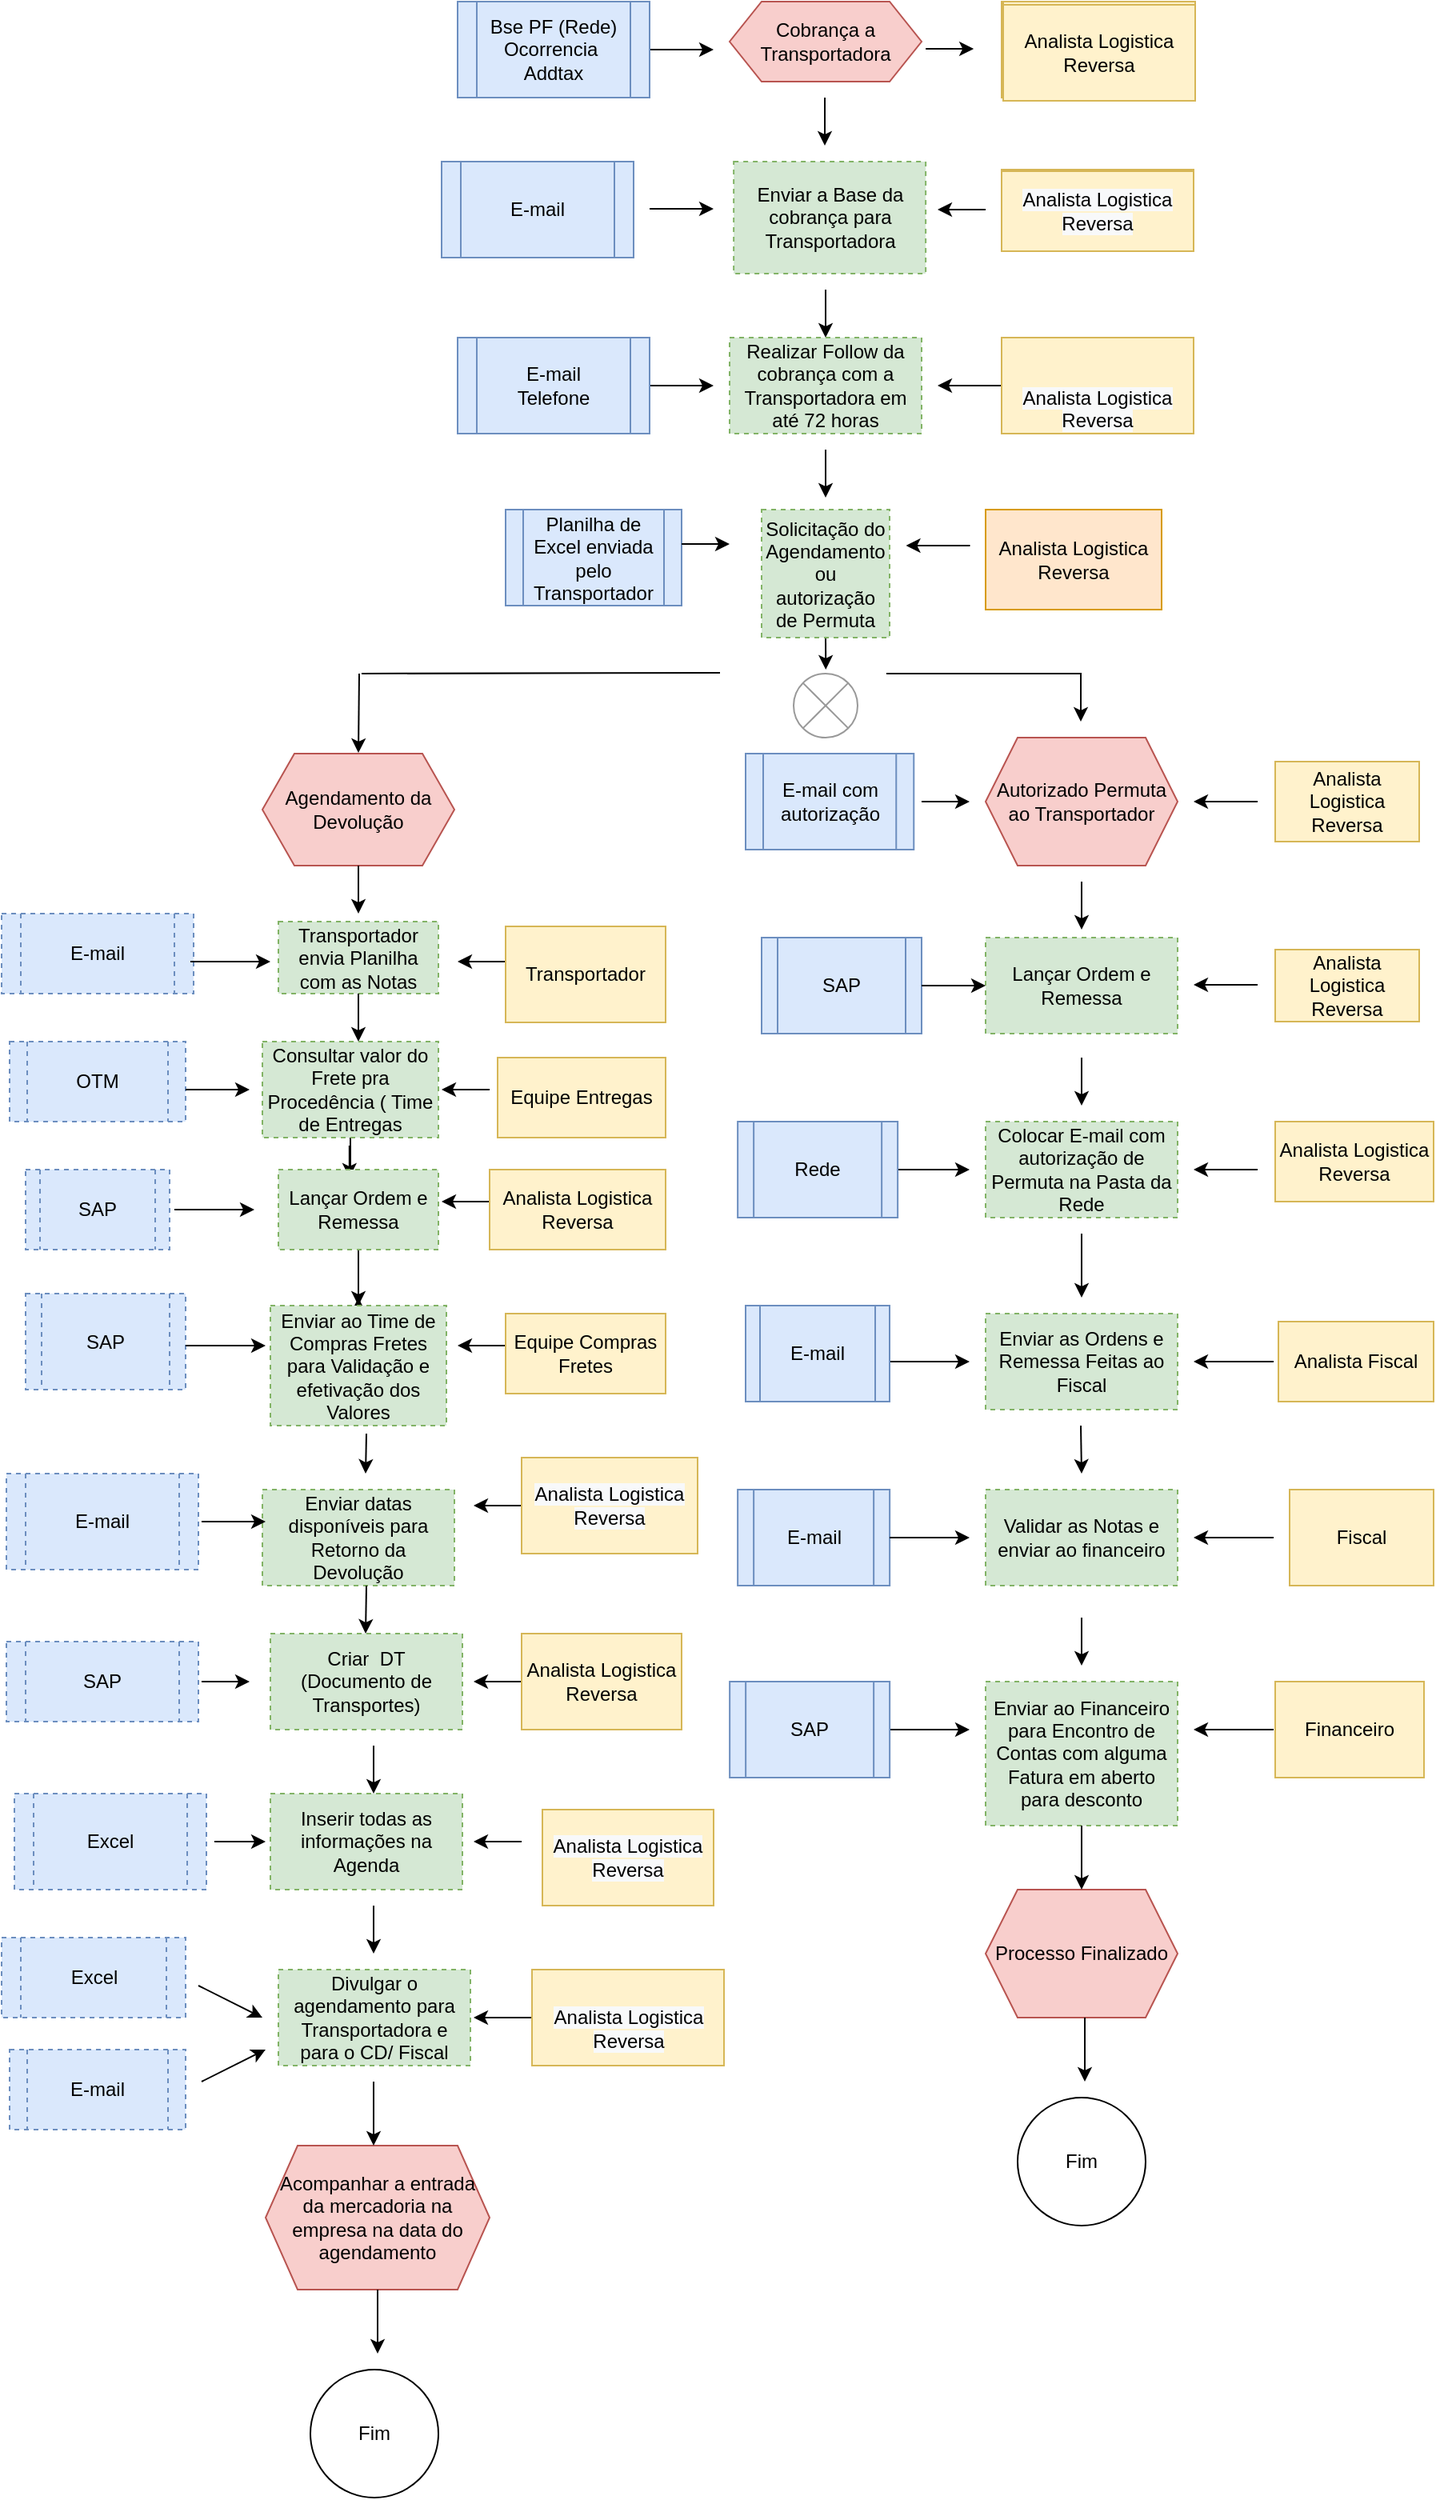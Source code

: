 <mxfile version="15.7.3" type="github" pages="2">
  <diagram name=" Visão 2" id="1wXLa7j6M4l5O0fMWjpv">
    <mxGraphModel dx="1695" dy="527" grid="1" gridSize="10" guides="1" tooltips="1" connect="1" arrows="1" fold="1" page="1" pageScale="1" pageWidth="827" pageHeight="1169" math="0" shadow="0">
      <root>
        <mxCell id="LYyk9Dx0ZVhr3AgMFDWi-0" />
        <mxCell id="LYyk9Dx0ZVhr3AgMFDWi-1" parent="LYyk9Dx0ZVhr3AgMFDWi-0" />
        <mxCell id="LYyk9Dx0ZVhr3AgMFDWi-2" value="&lt;font style=&quot;vertical-align: inherit&quot;&gt;&lt;font style=&quot;vertical-align: inherit&quot;&gt;Analista Logistica Reversa&lt;/font&gt;&lt;/font&gt;" style="rounded=0;whiteSpace=wrap;html=1;fillColor=#ffe6cc;strokeColor=#d79b00;" parent="LYyk9Dx0ZVhr3AgMFDWi-1" vertex="1">
          <mxGeometry x="530" y="327.5" width="110" height="62.5" as="geometry" />
        </mxCell>
        <mxCell id="LYyk9Dx0ZVhr3AgMFDWi-3" value="Planilha de Excel enviada pelo Transportador" style="shape=process;whiteSpace=wrap;html=1;backgroundOutline=1;fillColor=#dae8fc;strokeColor=#6c8ebf;" parent="LYyk9Dx0ZVhr3AgMFDWi-1" vertex="1">
          <mxGeometry x="230" y="327.5" width="110" height="60" as="geometry" />
        </mxCell>
        <mxCell id="LYyk9Dx0ZVhr3AgMFDWi-4" value="Solicitação do Agendamento ou autorização de Permuta" style="whiteSpace=wrap;html=1;aspect=fixed;dashed=1;fillColor=#d5e8d4;strokeColor=#82b366;" parent="LYyk9Dx0ZVhr3AgMFDWi-1" vertex="1">
          <mxGeometry x="390" y="327.5" width="80" height="80" as="geometry" />
        </mxCell>
        <mxCell id="LYyk9Dx0ZVhr3AgMFDWi-5" value="" style="endArrow=classic;html=1;rounded=0;" parent="LYyk9Dx0ZVhr3AgMFDWi-1" edge="1">
          <mxGeometry width="50" height="50" relative="1" as="geometry">
            <mxPoint x="340" y="349" as="sourcePoint" />
            <mxPoint x="370" y="349" as="targetPoint" />
          </mxGeometry>
        </mxCell>
        <mxCell id="LYyk9Dx0ZVhr3AgMFDWi-6" value="" style="endArrow=classic;html=1;rounded=0;" parent="LYyk9Dx0ZVhr3AgMFDWi-1" edge="1">
          <mxGeometry width="50" height="50" relative="1" as="geometry">
            <mxPoint x="520.25" y="350" as="sourcePoint" />
            <mxPoint x="480.25" y="350" as="targetPoint" />
          </mxGeometry>
        </mxCell>
        <mxCell id="LYyk9Dx0ZVhr3AgMFDWi-7" value="" style="endArrow=classic;html=1;rounded=0;" parent="LYyk9Dx0ZVhr3AgMFDWi-1" edge="1">
          <mxGeometry width="50" height="50" relative="1" as="geometry">
            <mxPoint x="430" y="408" as="sourcePoint" />
            <mxPoint x="429.75" y="427.5" as="targetPoint" />
            <Array as="points">
              <mxPoint x="430.12" y="427.5" />
            </Array>
          </mxGeometry>
        </mxCell>
        <mxCell id="LYyk9Dx0ZVhr3AgMFDWi-8" value="" style="shape=sumEllipse;perimeter=ellipsePerimeter;whiteSpace=wrap;html=1;backgroundOutline=1;strokeColor=#999999;" parent="LYyk9Dx0ZVhr3AgMFDWi-1" vertex="1">
          <mxGeometry x="410" y="430" width="40" height="40" as="geometry" />
        </mxCell>
        <mxCell id="LYyk9Dx0ZVhr3AgMFDWi-9" value="" style="endArrow=classic;html=1;rounded=0;" parent="LYyk9Dx0ZVhr3AgMFDWi-1" edge="1">
          <mxGeometry width="50" height="50" relative="1" as="geometry">
            <mxPoint x="138.5" y="430" as="sourcePoint" />
            <mxPoint x="138" y="479.5" as="targetPoint" />
          </mxGeometry>
        </mxCell>
        <mxCell id="LYyk9Dx0ZVhr3AgMFDWi-10" value="" style="endArrow=none;html=1;rounded=0;" parent="LYyk9Dx0ZVhr3AgMFDWi-1" edge="1">
          <mxGeometry width="50" height="50" relative="1" as="geometry">
            <mxPoint x="140" y="430" as="sourcePoint" />
            <mxPoint x="364" y="429.5" as="targetPoint" />
            <Array as="points">
              <mxPoint x="364" y="429.5" />
            </Array>
          </mxGeometry>
        </mxCell>
        <mxCell id="LYyk9Dx0ZVhr3AgMFDWi-11" value="" style="endArrow=none;html=1;rounded=0;" parent="LYyk9Dx0ZVhr3AgMFDWi-1" edge="1">
          <mxGeometry width="50" height="50" relative="1" as="geometry">
            <mxPoint x="468" y="430" as="sourcePoint" />
            <mxPoint x="590" y="430" as="targetPoint" />
          </mxGeometry>
        </mxCell>
        <mxCell id="LYyk9Dx0ZVhr3AgMFDWi-12" value="" style="endArrow=classic;html=1;rounded=0;" parent="LYyk9Dx0ZVhr3AgMFDWi-1" edge="1">
          <mxGeometry width="50" height="50" relative="1" as="geometry">
            <mxPoint x="589.5" y="430" as="sourcePoint" />
            <mxPoint x="589.5" y="460" as="targetPoint" />
          </mxGeometry>
        </mxCell>
        <mxCell id="LYyk9Dx0ZVhr3AgMFDWi-13" value="Agendamento da Devolução" style="shape=hexagon;perimeter=hexagonPerimeter2;whiteSpace=wrap;html=1;fixedSize=1;strokeColor=#b85450;fillColor=#f8cecc;" parent="LYyk9Dx0ZVhr3AgMFDWi-1" vertex="1">
          <mxGeometry x="78" y="480" width="120" height="70" as="geometry" />
        </mxCell>
        <mxCell id="LYyk9Dx0ZVhr3AgMFDWi-14" value="Autorizado Permuta ao Transportador" style="shape=hexagon;perimeter=hexagonPerimeter2;whiteSpace=wrap;html=1;fixedSize=1;strokeColor=#b85450;fillColor=#f8cecc;" parent="LYyk9Dx0ZVhr3AgMFDWi-1" vertex="1">
          <mxGeometry x="530" y="470" width="120" height="80" as="geometry" />
        </mxCell>
        <mxCell id="LYyk9Dx0ZVhr3AgMFDWi-15" value="" style="endArrow=classic;html=1;rounded=0;" parent="LYyk9Dx0ZVhr3AgMFDWi-1" edge="1">
          <mxGeometry width="50" height="50" relative="1" as="geometry">
            <mxPoint x="590" y="560" as="sourcePoint" />
            <mxPoint x="590" y="590" as="targetPoint" />
          </mxGeometry>
        </mxCell>
        <mxCell id="LYyk9Dx0ZVhr3AgMFDWi-16" value="Lançar Ordem e Remessa" style="rounded=0;whiteSpace=wrap;html=1;strokeColor=#82b366;dashed=1;fillColor=#d5e8d4;" parent="LYyk9Dx0ZVhr3AgMFDWi-1" vertex="1">
          <mxGeometry x="530" y="595" width="120" height="60" as="geometry" />
        </mxCell>
        <mxCell id="LYyk9Dx0ZVhr3AgMFDWi-17" value="Analista Logistica Reversa" style="rounded=0;whiteSpace=wrap;html=1;strokeColor=#d6b656;fillColor=#fff2cc;" parent="LYyk9Dx0ZVhr3AgMFDWi-1" vertex="1">
          <mxGeometry x="711" y="602.5" width="90" height="45" as="geometry" />
        </mxCell>
        <mxCell id="LYyk9Dx0ZVhr3AgMFDWi-18" value="SAP" style="shape=process;whiteSpace=wrap;html=1;backgroundOutline=1;strokeColor=#6c8ebf;fillColor=#dae8fc;" parent="LYyk9Dx0ZVhr3AgMFDWi-1" vertex="1">
          <mxGeometry x="390" y="595" width="100" height="60" as="geometry" />
        </mxCell>
        <mxCell id="LYyk9Dx0ZVhr3AgMFDWi-19" value="" style="endArrow=classic;html=1;rounded=0;" parent="LYyk9Dx0ZVhr3AgMFDWi-1" edge="1">
          <mxGeometry width="50" height="50" relative="1" as="geometry">
            <mxPoint x="700" y="624.5" as="sourcePoint" />
            <mxPoint x="660" y="624.5" as="targetPoint" />
          </mxGeometry>
        </mxCell>
        <mxCell id="LYyk9Dx0ZVhr3AgMFDWi-20" value="" style="endArrow=classic;html=1;rounded=0;entryX=0;entryY=0.5;entryDx=0;entryDy=0;" parent="LYyk9Dx0ZVhr3AgMFDWi-1" target="LYyk9Dx0ZVhr3AgMFDWi-16" edge="1">
          <mxGeometry width="50" height="50" relative="1" as="geometry">
            <mxPoint x="490" y="625" as="sourcePoint" />
            <mxPoint x="520" y="625" as="targetPoint" />
          </mxGeometry>
        </mxCell>
        <mxCell id="LYyk9Dx0ZVhr3AgMFDWi-21" value="Analista Logistica Reversa" style="rounded=0;whiteSpace=wrap;html=1;strokeColor=#d6b656;fillColor=#fff2cc;" parent="LYyk9Dx0ZVhr3AgMFDWi-1" vertex="1">
          <mxGeometry x="711" y="485" width="90" height="50" as="geometry" />
        </mxCell>
        <mxCell id="LYyk9Dx0ZVhr3AgMFDWi-22" value="" style="endArrow=classic;html=1;rounded=0;" parent="LYyk9Dx0ZVhr3AgMFDWi-1" edge="1">
          <mxGeometry width="50" height="50" relative="1" as="geometry">
            <mxPoint x="700" y="510" as="sourcePoint" />
            <mxPoint x="660" y="510" as="targetPoint" />
          </mxGeometry>
        </mxCell>
        <mxCell id="LYyk9Dx0ZVhr3AgMFDWi-23" value="E-mail com autorização" style="shape=process;whiteSpace=wrap;html=1;backgroundOutline=1;strokeColor=#6c8ebf;fillColor=#dae8fc;" parent="LYyk9Dx0ZVhr3AgMFDWi-1" vertex="1">
          <mxGeometry x="380" y="480" width="105.13" height="60" as="geometry" />
        </mxCell>
        <mxCell id="LYyk9Dx0ZVhr3AgMFDWi-24" value="" style="endArrow=classic;html=1;rounded=0;" parent="LYyk9Dx0ZVhr3AgMFDWi-1" edge="1">
          <mxGeometry width="50" height="50" relative="1" as="geometry">
            <mxPoint x="490" y="510" as="sourcePoint" />
            <mxPoint x="520" y="510" as="targetPoint" />
          </mxGeometry>
        </mxCell>
        <mxCell id="LYyk9Dx0ZVhr3AgMFDWi-25" value="" style="endArrow=classic;html=1;rounded=0;" parent="LYyk9Dx0ZVhr3AgMFDWi-1" edge="1">
          <mxGeometry width="50" height="50" relative="1" as="geometry">
            <mxPoint x="590" y="670" as="sourcePoint" />
            <mxPoint x="590" y="700" as="targetPoint" />
          </mxGeometry>
        </mxCell>
        <mxCell id="LYyk9Dx0ZVhr3AgMFDWi-26" value="Colocar E-mail com autorização de Permuta na Pasta da Rede" style="rounded=0;whiteSpace=wrap;html=1;strokeColor=#82b366;fillColor=#d5e8d4;dashed=1;" parent="LYyk9Dx0ZVhr3AgMFDWi-1" vertex="1">
          <mxGeometry x="530" y="710" width="120" height="60" as="geometry" />
        </mxCell>
        <mxCell id="LYyk9Dx0ZVhr3AgMFDWi-27" value="" style="endArrow=classic;html=1;rounded=0;" parent="LYyk9Dx0ZVhr3AgMFDWi-1" edge="1">
          <mxGeometry width="50" height="50" relative="1" as="geometry">
            <mxPoint x="700" y="740" as="sourcePoint" />
            <mxPoint x="660" y="740" as="targetPoint" />
          </mxGeometry>
        </mxCell>
        <mxCell id="LYyk9Dx0ZVhr3AgMFDWi-28" value="" style="endArrow=classic;html=1;rounded=0;" parent="LYyk9Dx0ZVhr3AgMFDWi-1" edge="1">
          <mxGeometry width="50" height="50" relative="1" as="geometry">
            <mxPoint x="470" y="740" as="sourcePoint" />
            <mxPoint x="520" y="740" as="targetPoint" />
          </mxGeometry>
        </mxCell>
        <mxCell id="LYyk9Dx0ZVhr3AgMFDWi-29" value="Analista Logistica Reversa" style="rounded=0;whiteSpace=wrap;html=1;strokeColor=#d6b656;fillColor=#fff2cc;" parent="LYyk9Dx0ZVhr3AgMFDWi-1" vertex="1">
          <mxGeometry x="711" y="710" width="99" height="50" as="geometry" />
        </mxCell>
        <mxCell id="LYyk9Dx0ZVhr3AgMFDWi-30" value="Rede" style="shape=process;whiteSpace=wrap;html=1;backgroundOutline=1;strokeColor=#6c8ebf;fillColor=#dae8fc;" parent="LYyk9Dx0ZVhr3AgMFDWi-1" vertex="1">
          <mxGeometry x="375.07" y="710" width="100" height="60" as="geometry" />
        </mxCell>
        <mxCell id="LYyk9Dx0ZVhr3AgMFDWi-31" value="" style="endArrow=classic;html=1;rounded=0;" parent="LYyk9Dx0ZVhr3AgMFDWi-1" edge="1">
          <mxGeometry width="50" height="50" relative="1" as="geometry">
            <mxPoint x="590" y="780" as="sourcePoint" />
            <mxPoint x="590" y="820" as="targetPoint" />
          </mxGeometry>
        </mxCell>
        <mxCell id="LYyk9Dx0ZVhr3AgMFDWi-32" value="Enviar as Ordens e Remessa Feitas ao Fiscal" style="rounded=0;whiteSpace=wrap;html=1;strokeColor=#82b366;dashed=1;fillColor=#d5e8d4;" parent="LYyk9Dx0ZVhr3AgMFDWi-1" vertex="1">
          <mxGeometry x="530" y="830" width="120" height="60" as="geometry" />
        </mxCell>
        <mxCell id="LYyk9Dx0ZVhr3AgMFDWi-33" value="" style="endArrow=classic;html=1;rounded=0;" parent="LYyk9Dx0ZVhr3AgMFDWi-1" edge="1">
          <mxGeometry width="50" height="50" relative="1" as="geometry">
            <mxPoint x="470" y="860" as="sourcePoint" />
            <mxPoint x="520" y="860" as="targetPoint" />
          </mxGeometry>
        </mxCell>
        <mxCell id="LYyk9Dx0ZVhr3AgMFDWi-34" value="" style="endArrow=classic;html=1;rounded=0;" parent="LYyk9Dx0ZVhr3AgMFDWi-1" edge="1">
          <mxGeometry width="50" height="50" relative="1" as="geometry">
            <mxPoint x="710" y="860" as="sourcePoint" />
            <mxPoint x="660" y="860" as="targetPoint" />
          </mxGeometry>
        </mxCell>
        <mxCell id="LYyk9Dx0ZVhr3AgMFDWi-35" value="Analista Fiscal" style="rounded=0;whiteSpace=wrap;html=1;strokeColor=#d6b656;fillColor=#fff2cc;" parent="LYyk9Dx0ZVhr3AgMFDWi-1" vertex="1">
          <mxGeometry x="713" y="835" width="97" height="50" as="geometry" />
        </mxCell>
        <mxCell id="LYyk9Dx0ZVhr3AgMFDWi-36" value="E-mail" style="shape=process;whiteSpace=wrap;html=1;backgroundOutline=1;strokeColor=#6c8ebf;fillColor=#dae8fc;" parent="LYyk9Dx0ZVhr3AgMFDWi-1" vertex="1">
          <mxGeometry x="380" y="825" width="90" height="60" as="geometry" />
        </mxCell>
        <mxCell id="LYyk9Dx0ZVhr3AgMFDWi-37" value="" style="endArrow=classic;html=1;rounded=0;" parent="LYyk9Dx0ZVhr3AgMFDWi-1" edge="1">
          <mxGeometry width="50" height="50" relative="1" as="geometry">
            <mxPoint x="589.5" y="900" as="sourcePoint" />
            <mxPoint x="590" y="930" as="targetPoint" />
          </mxGeometry>
        </mxCell>
        <mxCell id="LYyk9Dx0ZVhr3AgMFDWi-38" value="Validar as Notas e enviar ao financeiro" style="rounded=0;whiteSpace=wrap;html=1;strokeColor=#82b366;fillColor=#d5e8d4;dashed=1;" parent="LYyk9Dx0ZVhr3AgMFDWi-1" vertex="1">
          <mxGeometry x="530" y="940" width="120" height="60" as="geometry" />
        </mxCell>
        <mxCell id="LYyk9Dx0ZVhr3AgMFDWi-39" value="Fiscal" style="rounded=0;whiteSpace=wrap;html=1;strokeColor=#d6b656;fillColor=#fff2cc;" parent="LYyk9Dx0ZVhr3AgMFDWi-1" vertex="1">
          <mxGeometry x="720" y="940" width="90" height="60" as="geometry" />
        </mxCell>
        <mxCell id="LYyk9Dx0ZVhr3AgMFDWi-40" value="E-mail" style="shape=process;whiteSpace=wrap;html=1;backgroundOutline=1;strokeColor=#6c8ebf;fillColor=#dae8fc;" parent="LYyk9Dx0ZVhr3AgMFDWi-1" vertex="1">
          <mxGeometry x="375.07" y="940" width="95" height="60" as="geometry" />
        </mxCell>
        <mxCell id="LYyk9Dx0ZVhr3AgMFDWi-41" value="" style="endArrow=classic;html=1;rounded=0;" parent="LYyk9Dx0ZVhr3AgMFDWi-1" edge="1">
          <mxGeometry width="50" height="50" relative="1" as="geometry">
            <mxPoint x="710" y="970" as="sourcePoint" />
            <mxPoint x="660" y="970" as="targetPoint" />
          </mxGeometry>
        </mxCell>
        <mxCell id="LYyk9Dx0ZVhr3AgMFDWi-42" value="" style="endArrow=classic;html=1;rounded=0;" parent="LYyk9Dx0ZVhr3AgMFDWi-1" edge="1">
          <mxGeometry width="50" height="50" relative="1" as="geometry">
            <mxPoint x="470" y="970" as="sourcePoint" />
            <mxPoint x="520" y="970" as="targetPoint" />
          </mxGeometry>
        </mxCell>
        <mxCell id="LYyk9Dx0ZVhr3AgMFDWi-43" value="" style="endArrow=classic;html=1;rounded=0;" parent="LYyk9Dx0ZVhr3AgMFDWi-1" edge="1">
          <mxGeometry width="50" height="50" relative="1" as="geometry">
            <mxPoint x="590" y="1020" as="sourcePoint" />
            <mxPoint x="590" y="1050" as="targetPoint" />
          </mxGeometry>
        </mxCell>
        <mxCell id="LYyk9Dx0ZVhr3AgMFDWi-44" value="" style="endArrow=classic;html=1;rounded=0;" parent="LYyk9Dx0ZVhr3AgMFDWi-1" edge="1">
          <mxGeometry width="50" height="50" relative="1" as="geometry">
            <mxPoint x="710" y="1090" as="sourcePoint" />
            <mxPoint x="660" y="1090" as="targetPoint" />
          </mxGeometry>
        </mxCell>
        <mxCell id="LYyk9Dx0ZVhr3AgMFDWi-45" value="" style="endArrow=classic;html=1;rounded=0;" parent="LYyk9Dx0ZVhr3AgMFDWi-1" edge="1">
          <mxGeometry width="50" height="50" relative="1" as="geometry">
            <mxPoint x="470" y="1090" as="sourcePoint" />
            <mxPoint x="520" y="1090" as="targetPoint" />
          </mxGeometry>
        </mxCell>
        <mxCell id="LYyk9Dx0ZVhr3AgMFDWi-46" value="Financeiro" style="rounded=0;whiteSpace=wrap;html=1;strokeColor=#d6b656;fillColor=#fff2cc;" parent="LYyk9Dx0ZVhr3AgMFDWi-1" vertex="1">
          <mxGeometry x="711" y="1060" width="93" height="60" as="geometry" />
        </mxCell>
        <mxCell id="LYyk9Dx0ZVhr3AgMFDWi-47" value="SAP" style="shape=process;whiteSpace=wrap;html=1;backgroundOutline=1;strokeColor=#6c8ebf;fillColor=#dae8fc;" parent="LYyk9Dx0ZVhr3AgMFDWi-1" vertex="1">
          <mxGeometry x="370.07" y="1060" width="100" height="60" as="geometry" />
        </mxCell>
        <mxCell id="LYyk9Dx0ZVhr3AgMFDWi-48" value="&lt;font style=&quot;vertical-align: inherit&quot;&gt;&lt;font style=&quot;vertical-align: inherit&quot;&gt;Cobrança a Transportadora&lt;/font&gt;&lt;/font&gt;" style="shape=hexagon;perimeter=hexagonPerimeter2;whiteSpace=wrap;html=1;fixedSize=1;fillColor=#f8cecc;strokeColor=#b85450;" parent="LYyk9Dx0ZVhr3AgMFDWi-1" vertex="1">
          <mxGeometry x="370" y="10" width="120" height="50" as="geometry" />
        </mxCell>
        <mxCell id="LYyk9Dx0ZVhr3AgMFDWi-49" value="" style="endArrow=classic;html=1;rounded=0;" parent="LYyk9Dx0ZVhr3AgMFDWi-1" edge="1">
          <mxGeometry width="50" height="50" relative="1" as="geometry">
            <mxPoint x="492.57" y="39.5" as="sourcePoint" />
            <mxPoint x="522.57" y="39.5" as="targetPoint" />
          </mxGeometry>
        </mxCell>
        <mxCell id="LYyk9Dx0ZVhr3AgMFDWi-50" value="" style="endArrow=classic;html=1;rounded=0;exitX=1;exitY=0.5;exitDx=0;exitDy=0;" parent="LYyk9Dx0ZVhr3AgMFDWi-1" source="LYyk9Dx0ZVhr3AgMFDWi-51" edge="1">
          <mxGeometry width="50" height="50" relative="1" as="geometry">
            <mxPoint x="330" y="50" as="sourcePoint" />
            <mxPoint x="360" y="40" as="targetPoint" />
          </mxGeometry>
        </mxCell>
        <mxCell id="LYyk9Dx0ZVhr3AgMFDWi-51" value="&lt;font style=&quot;vertical-align: inherit&quot;&gt;&lt;font style=&quot;vertical-align: inherit&quot;&gt;Bse PF (Rede)&lt;br&gt;Ocorrencia&amp;nbsp;&lt;br&gt;Addtax&lt;br&gt;&lt;/font&gt;&lt;/font&gt;" style="shape=process;whiteSpace=wrap;html=1;backgroundOutline=1;fillColor=#dae8fc;strokeColor=#6c8ebf;" parent="LYyk9Dx0ZVhr3AgMFDWi-1" vertex="1">
          <mxGeometry x="200" y="10" width="120" height="60" as="geometry" />
        </mxCell>
        <mxCell id="LYyk9Dx0ZVhr3AgMFDWi-52" value="&lt;span&gt;&lt;font style=&quot;vertical-align: inherit&quot;&gt;&lt;font style=&quot;vertical-align: inherit&quot;&gt;Analista Logistica Reversa&lt;/font&gt;&lt;/font&gt;&lt;/span&gt;" style="rounded=0;whiteSpace=wrap;html=1;fillColor=#fff2cc;strokeColor=#d6b656;" parent="LYyk9Dx0ZVhr3AgMFDWi-1" vertex="1">
          <mxGeometry x="540" y="10" width="120" height="60" as="geometry" />
        </mxCell>
        <mxCell id="LYyk9Dx0ZVhr3AgMFDWi-53" value="" style="endArrow=classic;html=1;rounded=0;" parent="LYyk9Dx0ZVhr3AgMFDWi-1" edge="1">
          <mxGeometry width="50" height="50" relative="1" as="geometry">
            <mxPoint x="429.5" y="70" as="sourcePoint" />
            <mxPoint x="429.5" y="100" as="targetPoint" />
          </mxGeometry>
        </mxCell>
        <mxCell id="LYyk9Dx0ZVhr3AgMFDWi-54" value="&lt;font style=&quot;vertical-align: inherit&quot;&gt;&lt;font style=&quot;vertical-align: inherit&quot;&gt;&lt;font style=&quot;vertical-align: inherit&quot;&gt;&lt;font style=&quot;vertical-align: inherit&quot;&gt;Enviar a Base da cobrança para Transportadora&lt;/font&gt;&lt;/font&gt;&lt;/font&gt;&lt;/font&gt;" style="rounded=0;whiteSpace=wrap;html=1;dashed=1;fillColor=#d5e8d4;strokeColor=#82b366;" parent="LYyk9Dx0ZVhr3AgMFDWi-1" vertex="1">
          <mxGeometry x="372.57" y="110" width="120" height="70" as="geometry" />
        </mxCell>
        <mxCell id="LYyk9Dx0ZVhr3AgMFDWi-55" value="" style="endArrow=classic;html=1;rounded=0;" parent="LYyk9Dx0ZVhr3AgMFDWi-1" edge="1">
          <mxGeometry width="50" height="50" relative="1" as="geometry">
            <mxPoint x="430" y="290" as="sourcePoint" />
            <mxPoint x="430" y="320" as="targetPoint" />
          </mxGeometry>
        </mxCell>
        <mxCell id="LYyk9Dx0ZVhr3AgMFDWi-56" value="" style="endArrow=classic;html=1;rounded=0;" parent="LYyk9Dx0ZVhr3AgMFDWi-1" edge="1">
          <mxGeometry width="50" height="50" relative="1" as="geometry">
            <mxPoint x="320" y="139.5" as="sourcePoint" />
            <mxPoint x="360" y="139.5" as="targetPoint" />
          </mxGeometry>
        </mxCell>
        <mxCell id="LYyk9Dx0ZVhr3AgMFDWi-57" value="&#xa;&#xa;&lt;span style=&quot;color: rgb(0, 0, 0); font-family: helvetica; font-size: 12px; font-style: normal; font-weight: 400; letter-spacing: normal; text-align: center; text-indent: 0px; text-transform: none; word-spacing: 0px; background-color: rgb(248, 249, 250); display: inline; float: none;&quot;&gt;Analista Logistica Reversa&lt;/span&gt;&#xa;&#xa;" style="rounded=0;whiteSpace=wrap;html=1;fillColor=#fff2cc;strokeColor=#d6b656;" parent="LYyk9Dx0ZVhr3AgMFDWi-1" vertex="1">
          <mxGeometry x="540" y="115" width="120" height="50" as="geometry" />
        </mxCell>
        <mxCell id="LYyk9Dx0ZVhr3AgMFDWi-58" value="&lt;font style=&quot;vertical-align: inherit&quot;&gt;&lt;font style=&quot;vertical-align: inherit&quot;&gt;E-mail&lt;/font&gt;&lt;/font&gt;" style="shape=process;whiteSpace=wrap;html=1;backgroundOutline=1;fillColor=#dae8fc;strokeColor=#6c8ebf;" parent="LYyk9Dx0ZVhr3AgMFDWi-1" vertex="1">
          <mxGeometry x="190" y="110" width="120" height="60" as="geometry" />
        </mxCell>
        <mxCell id="LYyk9Dx0ZVhr3AgMFDWi-59" value="" style="endArrow=classic;html=1;rounded=0;" parent="LYyk9Dx0ZVhr3AgMFDWi-1" edge="1">
          <mxGeometry width="50" height="50" relative="1" as="geometry">
            <mxPoint x="530" y="140" as="sourcePoint" />
            <mxPoint x="500" y="140" as="targetPoint" />
          </mxGeometry>
        </mxCell>
        <mxCell id="LYyk9Dx0ZVhr3AgMFDWi-60" value="" style="endArrow=classic;html=1;rounded=0;" parent="LYyk9Dx0ZVhr3AgMFDWi-1" edge="1">
          <mxGeometry width="50" height="50" relative="1" as="geometry">
            <mxPoint x="430" y="190" as="sourcePoint" />
            <mxPoint x="430" y="220" as="targetPoint" />
          </mxGeometry>
        </mxCell>
        <mxCell id="LYyk9Dx0ZVhr3AgMFDWi-61" value="&lt;font style=&quot;vertical-align: inherit&quot;&gt;&lt;font style=&quot;vertical-align: inherit&quot;&gt;Realizar Follow da cobrança com a Transportadora em até 72 horas&lt;/font&gt;&lt;/font&gt;" style="rounded=0;whiteSpace=wrap;html=1;dashed=1;fillColor=#d5e8d4;strokeColor=#82b366;" parent="LYyk9Dx0ZVhr3AgMFDWi-1" vertex="1">
          <mxGeometry x="370" y="220" width="120" height="60" as="geometry" />
        </mxCell>
        <mxCell id="LYyk9Dx0ZVhr3AgMFDWi-62" value="" style="endArrow=classic;html=1;rounded=0;" parent="LYyk9Dx0ZVhr3AgMFDWi-1" edge="1">
          <mxGeometry width="50" height="50" relative="1" as="geometry">
            <mxPoint x="540" y="250" as="sourcePoint" />
            <mxPoint x="500" y="250" as="targetPoint" />
          </mxGeometry>
        </mxCell>
        <mxCell id="LYyk9Dx0ZVhr3AgMFDWi-63" value="" style="endArrow=classic;html=1;rounded=0;" parent="LYyk9Dx0ZVhr3AgMFDWi-1" edge="1">
          <mxGeometry width="50" height="50" relative="1" as="geometry">
            <mxPoint x="320" y="250" as="sourcePoint" />
            <mxPoint x="360" y="250" as="targetPoint" />
          </mxGeometry>
        </mxCell>
        <mxCell id="LYyk9Dx0ZVhr3AgMFDWi-64" value="&lt;br&gt;&lt;br&gt;&lt;br style=&quot;color: rgb(0 , 0 , 0) ; font-family: &amp;#34;helvetica&amp;#34; ; font-size: 12px ; font-style: normal ; font-weight: 400 ; letter-spacing: normal ; text-align: center ; text-indent: 0px ; text-transform: none ; word-spacing: 0px ; background-color: rgb(248 , 249 , 250)&quot;&gt;&lt;span style=&quot;color: rgb(0 , 0 , 0) ; font-size: 12px ; font-style: normal ; font-weight: 400 ; letter-spacing: normal ; text-align: center ; text-indent: 0px ; text-transform: none ; word-spacing: 0px ; font-family: &amp;#34;helvetica&amp;#34; ; background-color: rgb(248 , 249 , 250) ; display: inline ; float: none&quot;&gt;Analista Logistica Reversa&lt;/span&gt;&lt;br style=&quot;color: rgb(0 , 0 , 0) ; font-family: &amp;#34;helvetica&amp;#34; ; font-size: 12px ; font-style: normal ; font-weight: 400 ; letter-spacing: normal ; text-align: center ; text-indent: 0px ; text-transform: none ; word-spacing: 0px ; background-color: rgb(248 , 249 , 250)&quot;&gt;&lt;br&gt;" style="rounded=0;whiteSpace=wrap;html=1;fillColor=#fff2cc;strokeColor=#d6b656;" parent="LYyk9Dx0ZVhr3AgMFDWi-1" vertex="1">
          <mxGeometry x="540" y="220" width="120" height="60" as="geometry" />
        </mxCell>
        <mxCell id="LYyk9Dx0ZVhr3AgMFDWi-65" value="E-mail&lt;br&gt;Telefone" style="shape=process;whiteSpace=wrap;html=1;backgroundOutline=1;fillColor=#dae8fc;strokeColor=#6c8ebf;" parent="LYyk9Dx0ZVhr3AgMFDWi-1" vertex="1">
          <mxGeometry x="200" y="220" width="120" height="60" as="geometry" />
        </mxCell>
        <mxCell id="LYyk9Dx0ZVhr3AgMFDWi-66" value="" style="endArrow=classic;html=1;rounded=0;exitX=0.5;exitY=1;exitDx=0;exitDy=0;" parent="LYyk9Dx0ZVhr3AgMFDWi-1" source="LYyk9Dx0ZVhr3AgMFDWi-13" edge="1">
          <mxGeometry width="50" height="50" relative="1" as="geometry">
            <mxPoint x="108" y="610" as="sourcePoint" />
            <mxPoint x="138" y="580" as="targetPoint" />
          </mxGeometry>
        </mxCell>
        <mxCell id="LYyk9Dx0ZVhr3AgMFDWi-67" value="Transportador envia Planilha com as Notas" style="rounded=0;whiteSpace=wrap;html=1;dashed=1;fillColor=#d5e8d4;strokeColor=#82b366;" parent="LYyk9Dx0ZVhr3AgMFDWi-1" vertex="1">
          <mxGeometry x="88" y="585" width="100" height="45" as="geometry" />
        </mxCell>
        <mxCell id="LYyk9Dx0ZVhr3AgMFDWi-68" value="" style="endArrow=classic;html=1;rounded=0;exitX=0.5;exitY=1;exitDx=0;exitDy=0;" parent="LYyk9Dx0ZVhr3AgMFDWi-1" source="LYyk9Dx0ZVhr3AgMFDWi-67" edge="1">
          <mxGeometry width="50" height="50" relative="1" as="geometry">
            <mxPoint x="118" y="680" as="sourcePoint" />
            <mxPoint x="138" y="660" as="targetPoint" />
          </mxGeometry>
        </mxCell>
        <mxCell id="LYyk9Dx0ZVhr3AgMFDWi-69" value="" style="edgeStyle=orthogonalEdgeStyle;rounded=0;orthogonalLoop=1;jettySize=auto;html=1;" parent="LYyk9Dx0ZVhr3AgMFDWi-1" source="LYyk9Dx0ZVhr3AgMFDWi-70" target="LYyk9Dx0ZVhr3AgMFDWi-76" edge="1">
          <mxGeometry relative="1" as="geometry" />
        </mxCell>
        <mxCell id="LYyk9Dx0ZVhr3AgMFDWi-70" value="Consultar valor do Frete pra Procedência ( Time de Entregas" style="rounded=0;whiteSpace=wrap;html=1;dashed=1;fillColor=#d5e8d4;strokeColor=#82b366;" parent="LYyk9Dx0ZVhr3AgMFDWi-1" vertex="1">
          <mxGeometry x="78" y="660" width="110" height="60" as="geometry" />
        </mxCell>
        <mxCell id="LYyk9Dx0ZVhr3AgMFDWi-71" value="E-mail" style="shape=process;whiteSpace=wrap;html=1;backgroundOutline=1;dashed=1;fillColor=#dae8fc;strokeColor=#6c8ebf;" parent="LYyk9Dx0ZVhr3AgMFDWi-1" vertex="1">
          <mxGeometry x="-85" y="580" width="120" height="50" as="geometry" />
        </mxCell>
        <mxCell id="LYyk9Dx0ZVhr3AgMFDWi-72" value="OTM" style="shape=process;whiteSpace=wrap;html=1;backgroundOutline=1;dashed=1;fillColor=#dae8fc;strokeColor=#6c8ebf;" parent="LYyk9Dx0ZVhr3AgMFDWi-1" vertex="1">
          <mxGeometry x="-80" y="660" width="110" height="50" as="geometry" />
        </mxCell>
        <mxCell id="LYyk9Dx0ZVhr3AgMFDWi-73" value="" style="endArrow=classic;html=1;rounded=0;" parent="LYyk9Dx0ZVhr3AgMFDWi-1" edge="1">
          <mxGeometry width="50" height="50" relative="1" as="geometry">
            <mxPoint x="132.41" y="725" as="sourcePoint" />
            <mxPoint x="132.41" y="745" as="targetPoint" />
            <Array as="points">
              <mxPoint x="132.41" y="745" />
            </Array>
          </mxGeometry>
        </mxCell>
        <mxCell id="LYyk9Dx0ZVhr3AgMFDWi-74" value="Lançar Ordem e Remessa" style="rounded=0;whiteSpace=wrap;html=1;dashed=1;fillColor=#d5e8d4;strokeColor=#82b366;" parent="LYyk9Dx0ZVhr3AgMFDWi-1" vertex="1">
          <mxGeometry x="88" y="740" width="100" height="50" as="geometry" />
        </mxCell>
        <mxCell id="LYyk9Dx0ZVhr3AgMFDWi-75" value="SAP" style="shape=process;whiteSpace=wrap;html=1;backgroundOutline=1;dashed=1;fillColor=#dae8fc;strokeColor=#6c8ebf;" parent="LYyk9Dx0ZVhr3AgMFDWi-1" vertex="1">
          <mxGeometry x="-70" y="740" width="90" height="50" as="geometry" />
        </mxCell>
        <mxCell id="Wak898rco3ixTBoAzNHN-0" style="edgeStyle=orthogonalEdgeStyle;rounded=0;orthogonalLoop=1;jettySize=auto;html=1;exitX=0.5;exitY=0;exitDx=0;exitDy=0;" parent="LYyk9Dx0ZVhr3AgMFDWi-1" source="LYyk9Dx0ZVhr3AgMFDWi-76" edge="1">
          <mxGeometry relative="1" as="geometry">
            <mxPoint x="138" y="820" as="targetPoint" />
          </mxGeometry>
        </mxCell>
        <mxCell id="LYyk9Dx0ZVhr3AgMFDWi-76" value="Enviar ao Time de Compras Fretes para Validação e efetivação dos Valores" style="rounded=0;whiteSpace=wrap;html=1;dashed=1;fillColor=#d5e8d4;strokeColor=#82b366;" parent="LYyk9Dx0ZVhr3AgMFDWi-1" vertex="1">
          <mxGeometry x="83" y="825" width="110" height="75" as="geometry" />
        </mxCell>
        <mxCell id="LYyk9Dx0ZVhr3AgMFDWi-77" value="SAP" style="shape=process;whiteSpace=wrap;html=1;backgroundOutline=1;dashed=1;fillColor=#dae8fc;strokeColor=#6c8ebf;" parent="LYyk9Dx0ZVhr3AgMFDWi-1" vertex="1">
          <mxGeometry x="-70" y="817.5" width="100" height="60" as="geometry" />
        </mxCell>
        <mxCell id="LYyk9Dx0ZVhr3AgMFDWi-78" value="" style="endArrow=classic;html=1;rounded=0;" parent="LYyk9Dx0ZVhr3AgMFDWi-1" edge="1">
          <mxGeometry width="50" height="50" relative="1" as="geometry">
            <mxPoint x="143" y="905" as="sourcePoint" />
            <mxPoint x="142.5" y="930" as="targetPoint" />
            <Array as="points" />
          </mxGeometry>
        </mxCell>
        <mxCell id="LYyk9Dx0ZVhr3AgMFDWi-79" value="Enviar datas disponíveis para Retorno da Devolução" style="rounded=0;whiteSpace=wrap;html=1;dashed=1;fillColor=#d5e8d4;strokeColor=#82b366;" parent="LYyk9Dx0ZVhr3AgMFDWi-1" vertex="1">
          <mxGeometry x="78" y="940" width="120" height="60" as="geometry" />
        </mxCell>
        <mxCell id="LYyk9Dx0ZVhr3AgMFDWi-80" value="" style="endArrow=classic;html=1;rounded=0;" parent="LYyk9Dx0ZVhr3AgMFDWi-1" edge="1">
          <mxGeometry width="50" height="50" relative="1" as="geometry">
            <mxPoint x="40" y="960" as="sourcePoint" />
            <mxPoint x="80" y="960" as="targetPoint" />
          </mxGeometry>
        </mxCell>
        <mxCell id="LYyk9Dx0ZVhr3AgMFDWi-81" value="E-mail" style="shape=process;whiteSpace=wrap;html=1;backgroundOutline=1;dashed=1;fillColor=#dae8fc;strokeColor=#6c8ebf;" parent="LYyk9Dx0ZVhr3AgMFDWi-1" vertex="1">
          <mxGeometry x="-82" y="930" width="120" height="60" as="geometry" />
        </mxCell>
        <mxCell id="LYyk9Dx0ZVhr3AgMFDWi-82" value="&lt;font style=&quot;vertical-align: inherit&quot;&gt;&lt;font style=&quot;vertical-align: inherit&quot;&gt;Criar&amp;nbsp; DT &lt;/font&gt;&lt;/font&gt;&lt;br&gt;&lt;font style=&quot;vertical-align: inherit&quot;&gt;&lt;font style=&quot;vertical-align: inherit&quot;&gt;(Documento de Transportes)&lt;/font&gt;&lt;/font&gt;" style="rounded=0;whiteSpace=wrap;html=1;dashed=1;fillColor=#d5e8d4;strokeColor=#82b366;" parent="LYyk9Dx0ZVhr3AgMFDWi-1" vertex="1">
          <mxGeometry x="83" y="1030" width="120" height="60" as="geometry" />
        </mxCell>
        <mxCell id="LYyk9Dx0ZVhr3AgMFDWi-83" value="Enviar ao Financeiro para Encontro de Contas com alguma Fatura em aberto para desconto" style="rounded=0;whiteSpace=wrap;html=1;dashed=1;fillColor=#d5e8d4;strokeColor=#82b366;" parent="LYyk9Dx0ZVhr3AgMFDWi-1" vertex="1">
          <mxGeometry x="530" y="1060" width="120" height="90" as="geometry" />
        </mxCell>
        <mxCell id="LYyk9Dx0ZVhr3AgMFDWi-84" value="" style="endArrow=classic;html=1;rounded=0;" parent="LYyk9Dx0ZVhr3AgMFDWi-1" edge="1">
          <mxGeometry width="50" height="50" relative="1" as="geometry">
            <mxPoint x="40" y="1060" as="sourcePoint" />
            <mxPoint x="70" y="1060" as="targetPoint" />
          </mxGeometry>
        </mxCell>
        <mxCell id="LYyk9Dx0ZVhr3AgMFDWi-85" value="SAP" style="shape=process;whiteSpace=wrap;html=1;backgroundOutline=1;dashed=1;fillColor=#dae8fc;strokeColor=#6c8ebf;" parent="LYyk9Dx0ZVhr3AgMFDWi-1" vertex="1">
          <mxGeometry x="-82" y="1035" width="120" height="50" as="geometry" />
        </mxCell>
        <mxCell id="LYyk9Dx0ZVhr3AgMFDWi-86" value="" style="endArrow=classic;html=1;rounded=0;" parent="LYyk9Dx0ZVhr3AgMFDWi-1" edge="1">
          <mxGeometry width="50" height="50" relative="1" as="geometry">
            <mxPoint x="147.5" y="1100" as="sourcePoint" />
            <mxPoint x="147.5" y="1130" as="targetPoint" />
          </mxGeometry>
        </mxCell>
        <mxCell id="LYyk9Dx0ZVhr3AgMFDWi-87" value="Inserir todas as informações na Agenda" style="rounded=0;whiteSpace=wrap;html=1;dashed=1;fillColor=#d5e8d4;strokeColor=#82b366;" parent="LYyk9Dx0ZVhr3AgMFDWi-1" vertex="1">
          <mxGeometry x="83" y="1130" width="120" height="60" as="geometry" />
        </mxCell>
        <mxCell id="LYyk9Dx0ZVhr3AgMFDWi-88" value="" style="endArrow=classic;html=1;rounded=0;" parent="LYyk9Dx0ZVhr3AgMFDWi-1" edge="1">
          <mxGeometry width="50" height="50" relative="1" as="geometry">
            <mxPoint x="48" y="1160" as="sourcePoint" />
            <mxPoint x="80" y="1160" as="targetPoint" />
          </mxGeometry>
        </mxCell>
        <mxCell id="LYyk9Dx0ZVhr3AgMFDWi-89" value="Excel" style="shape=process;whiteSpace=wrap;html=1;backgroundOutline=1;dashed=1;fillColor=#dae8fc;strokeColor=#6c8ebf;" parent="LYyk9Dx0ZVhr3AgMFDWi-1" vertex="1">
          <mxGeometry x="-77" y="1130" width="120" height="60" as="geometry" />
        </mxCell>
        <mxCell id="LYyk9Dx0ZVhr3AgMFDWi-90" value="" style="endArrow=classic;html=1;rounded=0;" parent="LYyk9Dx0ZVhr3AgMFDWi-1" edge="1">
          <mxGeometry width="50" height="50" relative="1" as="geometry">
            <mxPoint x="147.5" y="1200" as="sourcePoint" />
            <mxPoint x="147.5" y="1230" as="targetPoint" />
          </mxGeometry>
        </mxCell>
        <mxCell id="LYyk9Dx0ZVhr3AgMFDWi-91" value="Divulgar o agendamento para Transportadora e para o CD/ Fiscal" style="rounded=0;whiteSpace=wrap;html=1;dashed=1;fillColor=#d5e8d4;strokeColor=#82b366;" parent="LYyk9Dx0ZVhr3AgMFDWi-1" vertex="1">
          <mxGeometry x="88" y="1240" width="120" height="60" as="geometry" />
        </mxCell>
        <mxCell id="LYyk9Dx0ZVhr3AgMFDWi-92" value="E-mail" style="shape=process;whiteSpace=wrap;html=1;backgroundOutline=1;dashed=1;fillColor=#dae8fc;strokeColor=#6c8ebf;" parent="LYyk9Dx0ZVhr3AgMFDWi-1" vertex="1">
          <mxGeometry x="-80" y="1290" width="110" height="50" as="geometry" />
        </mxCell>
        <mxCell id="LYyk9Dx0ZVhr3AgMFDWi-93" value="Processo Finalizado" style="shape=hexagon;perimeter=hexagonPerimeter2;whiteSpace=wrap;html=1;fixedSize=1;fillColor=#f8cecc;strokeColor=#b85450;" parent="LYyk9Dx0ZVhr3AgMFDWi-1" vertex="1">
          <mxGeometry x="530" y="1190" width="120" height="80" as="geometry" />
        </mxCell>
        <mxCell id="LYyk9Dx0ZVhr3AgMFDWi-94" value="Fim" style="ellipse;whiteSpace=wrap;html=1;aspect=fixed;" parent="LYyk9Dx0ZVhr3AgMFDWi-1" vertex="1">
          <mxGeometry x="550" y="1320" width="80" height="80" as="geometry" />
        </mxCell>
        <mxCell id="LYyk9Dx0ZVhr3AgMFDWi-95" value="Acompanhar a entrada da mercadoria na empresa na data do agendamento" style="shape=hexagon;perimeter=hexagonPerimeter2;whiteSpace=wrap;html=1;fixedSize=1;fillColor=#f8cecc;strokeColor=#b85450;" parent="LYyk9Dx0ZVhr3AgMFDWi-1" vertex="1">
          <mxGeometry x="80" y="1350" width="140" height="90" as="geometry" />
        </mxCell>
        <mxCell id="LYyk9Dx0ZVhr3AgMFDWi-96" value="Fim" style="ellipse;whiteSpace=wrap;html=1;aspect=fixed;" parent="LYyk9Dx0ZVhr3AgMFDWi-1" vertex="1">
          <mxGeometry x="108" y="1490" width="80" height="80" as="geometry" />
        </mxCell>
        <mxCell id="LYyk9Dx0ZVhr3AgMFDWi-97" value="" style="endArrow=classic;html=1;rounded=0;" parent="LYyk9Dx0ZVhr3AgMFDWi-1" edge="1">
          <mxGeometry width="50" height="50" relative="1" as="geometry">
            <mxPoint x="33" y="610" as="sourcePoint" />
            <mxPoint x="83" y="610" as="targetPoint" />
          </mxGeometry>
        </mxCell>
        <mxCell id="LYyk9Dx0ZVhr3AgMFDWi-98" value="" style="endArrow=classic;html=1;rounded=0;" parent="LYyk9Dx0ZVhr3AgMFDWi-1" edge="1">
          <mxGeometry width="50" height="50" relative="1" as="geometry">
            <mxPoint x="30" y="690" as="sourcePoint" />
            <mxPoint x="70" y="690" as="targetPoint" />
          </mxGeometry>
        </mxCell>
        <mxCell id="LYyk9Dx0ZVhr3AgMFDWi-99" value="" style="endArrow=classic;html=1;rounded=0;" parent="LYyk9Dx0ZVhr3AgMFDWi-1" edge="1">
          <mxGeometry width="50" height="50" relative="1" as="geometry">
            <mxPoint x="23" y="765" as="sourcePoint" />
            <mxPoint x="73" y="765" as="targetPoint" />
          </mxGeometry>
        </mxCell>
        <mxCell id="LYyk9Dx0ZVhr3AgMFDWi-100" value="" style="endArrow=classic;html=1;rounded=0;" parent="LYyk9Dx0ZVhr3AgMFDWi-1" edge="1">
          <mxGeometry width="50" height="50" relative="1" as="geometry">
            <mxPoint x="30" y="850" as="sourcePoint" />
            <mxPoint x="80" y="850" as="targetPoint" />
          </mxGeometry>
        </mxCell>
        <mxCell id="LYyk9Dx0ZVhr3AgMFDWi-101" value="" style="endArrow=classic;html=1;rounded=0;" parent="LYyk9Dx0ZVhr3AgMFDWi-1" edge="1">
          <mxGeometry width="50" height="50" relative="1" as="geometry">
            <mxPoint x="143" y="1000" as="sourcePoint" />
            <mxPoint x="142.5" y="1030" as="targetPoint" />
          </mxGeometry>
        </mxCell>
        <mxCell id="LYyk9Dx0ZVhr3AgMFDWi-102" value="" style="endArrow=classic;html=1;rounded=0;" parent="LYyk9Dx0ZVhr3AgMFDWi-1" edge="1">
          <mxGeometry width="50" height="50" relative="1" as="geometry">
            <mxPoint x="40" y="1310" as="sourcePoint" />
            <mxPoint x="80" y="1290" as="targetPoint" />
          </mxGeometry>
        </mxCell>
        <mxCell id="LYyk9Dx0ZVhr3AgMFDWi-103" value="" style="endArrow=classic;html=1;rounded=0;" parent="LYyk9Dx0ZVhr3AgMFDWi-1" edge="1">
          <mxGeometry width="50" height="50" relative="1" as="geometry">
            <mxPoint x="147.5" y="1310" as="sourcePoint" />
            <mxPoint x="147.5" y="1350" as="targetPoint" />
          </mxGeometry>
        </mxCell>
        <mxCell id="LYyk9Dx0ZVhr3AgMFDWi-104" value="&lt;span&gt;&lt;font style=&quot;vertical-align: inherit&quot;&gt;&lt;font style=&quot;vertical-align: inherit&quot;&gt;Analista Logistica Reversa&lt;/font&gt;&lt;/font&gt;&lt;/span&gt;" style="rounded=0;whiteSpace=wrap;html=1;fillColor=#fff2cc;strokeColor=#d6b656;" parent="LYyk9Dx0ZVhr3AgMFDWi-1" vertex="1">
          <mxGeometry x="541" y="10" width="120" height="60" as="geometry" />
        </mxCell>
        <mxCell id="LYyk9Dx0ZVhr3AgMFDWi-105" value="&#xa;&#xa;&lt;span style=&quot;color: rgb(0, 0, 0); font-family: helvetica; font-size: 12px; font-style: normal; font-weight: 400; letter-spacing: normal; text-align: center; text-indent: 0px; text-transform: none; word-spacing: 0px; background-color: rgb(248, 249, 250); display: inline; float: none;&quot;&gt;Analista Logistica Reversa&lt;/span&gt;&#xa;&#xa;" style="rounded=0;whiteSpace=wrap;html=1;fillColor=#fff2cc;strokeColor=#d6b656;" parent="LYyk9Dx0ZVhr3AgMFDWi-1" vertex="1">
          <mxGeometry x="540" y="116" width="120" height="50" as="geometry" />
        </mxCell>
        <mxCell id="LYyk9Dx0ZVhr3AgMFDWi-106" value="&lt;span&gt;&lt;font style=&quot;vertical-align: inherit&quot;&gt;&lt;font style=&quot;vertical-align: inherit&quot;&gt;Analista Logistica Reversa&lt;/font&gt;&lt;/font&gt;&lt;/span&gt;" style="rounded=0;whiteSpace=wrap;html=1;fillColor=#fff2cc;strokeColor=#d6b656;" parent="LYyk9Dx0ZVhr3AgMFDWi-1" vertex="1">
          <mxGeometry x="541" y="12" width="120" height="60" as="geometry" />
        </mxCell>
        <mxCell id="LYyk9Dx0ZVhr3AgMFDWi-107" value="" style="endArrow=classic;html=1;rounded=0;" parent="LYyk9Dx0ZVhr3AgMFDWi-1" edge="1">
          <mxGeometry width="50" height="50" relative="1" as="geometry">
            <mxPoint x="230" y="610" as="sourcePoint" />
            <mxPoint x="200" y="610" as="targetPoint" />
          </mxGeometry>
        </mxCell>
        <mxCell id="LYyk9Dx0ZVhr3AgMFDWi-108" value="&lt;span&gt;Transportador&lt;/span&gt;" style="rounded=0;whiteSpace=wrap;html=1;fillColor=#fff2cc;strokeColor=#d6b656;" parent="LYyk9Dx0ZVhr3AgMFDWi-1" vertex="1">
          <mxGeometry x="230" y="588" width="100" height="60" as="geometry" />
        </mxCell>
        <mxCell id="LYyk9Dx0ZVhr3AgMFDWi-109" value="" style="endArrow=classic;html=1;rounded=0;" parent="LYyk9Dx0ZVhr3AgMFDWi-1" edge="1">
          <mxGeometry width="50" height="50" relative="1" as="geometry">
            <mxPoint x="220" y="690" as="sourcePoint" />
            <mxPoint x="190" y="690" as="targetPoint" />
          </mxGeometry>
        </mxCell>
        <mxCell id="LYyk9Dx0ZVhr3AgMFDWi-110" value="Equipe Entregas" style="rounded=0;whiteSpace=wrap;html=1;fillColor=#fff2cc;strokeColor=#d6b656;" parent="LYyk9Dx0ZVhr3AgMFDWi-1" vertex="1">
          <mxGeometry x="225" y="670" width="105" height="50" as="geometry" />
        </mxCell>
        <mxCell id="LYyk9Dx0ZVhr3AgMFDWi-111" value="" style="endArrow=classic;html=1;rounded=0;" parent="LYyk9Dx0ZVhr3AgMFDWi-1" edge="1">
          <mxGeometry width="50" height="50" relative="1" as="geometry">
            <mxPoint x="220" y="760" as="sourcePoint" />
            <mxPoint x="190" y="760" as="targetPoint" />
          </mxGeometry>
        </mxCell>
        <mxCell id="LYyk9Dx0ZVhr3AgMFDWi-112" value="&lt;span&gt;Analista Logistica Reversa&lt;/span&gt;" style="rounded=0;whiteSpace=wrap;html=1;fillColor=#fff2cc;strokeColor=#d6b656;" parent="LYyk9Dx0ZVhr3AgMFDWi-1" vertex="1">
          <mxGeometry x="220" y="740" width="110" height="50" as="geometry" />
        </mxCell>
        <mxCell id="LYyk9Dx0ZVhr3AgMFDWi-113" value="" style="endArrow=classic;html=1;rounded=0;" parent="LYyk9Dx0ZVhr3AgMFDWi-1" edge="1">
          <mxGeometry width="50" height="50" relative="1" as="geometry">
            <mxPoint x="230" y="850" as="sourcePoint" />
            <mxPoint x="200" y="850" as="targetPoint" />
          </mxGeometry>
        </mxCell>
        <mxCell id="LYyk9Dx0ZVhr3AgMFDWi-114" value="Equipe Compras Fretes" style="rounded=0;whiteSpace=wrap;html=1;fillColor=#fff2cc;strokeColor=#d6b656;" parent="LYyk9Dx0ZVhr3AgMFDWi-1" vertex="1">
          <mxGeometry x="230" y="830" width="100" height="50" as="geometry" />
        </mxCell>
        <mxCell id="LYyk9Dx0ZVhr3AgMFDWi-115" value="" style="endArrow=classic;html=1;rounded=0;" parent="LYyk9Dx0ZVhr3AgMFDWi-1" edge="1">
          <mxGeometry width="50" height="50" relative="1" as="geometry">
            <mxPoint x="240" y="950" as="sourcePoint" />
            <mxPoint x="210" y="950" as="targetPoint" />
          </mxGeometry>
        </mxCell>
        <mxCell id="LYyk9Dx0ZVhr3AgMFDWi-116" value="&#xa;&#xa;&lt;span style=&quot;color: rgb(0, 0, 0); font-family: helvetica; font-size: 12px; font-style: normal; font-weight: 400; letter-spacing: normal; text-align: center; text-indent: 0px; text-transform: none; word-spacing: 0px; background-color: rgb(248, 249, 250); display: inline; float: none;&quot;&gt;Analista Logistica Reversa&lt;/span&gt;&#xa;&#xa;" style="rounded=0;whiteSpace=wrap;html=1;fillColor=#fff2cc;strokeColor=#d6b656;" parent="LYyk9Dx0ZVhr3AgMFDWi-1" vertex="1">
          <mxGeometry x="240" y="920" width="110" height="60" as="geometry" />
        </mxCell>
        <mxCell id="LYyk9Dx0ZVhr3AgMFDWi-117" value="" style="endArrow=classic;html=1;rounded=0;exitX=0.5;exitY=1;exitDx=0;exitDy=0;" parent="LYyk9Dx0ZVhr3AgMFDWi-1" source="LYyk9Dx0ZVhr3AgMFDWi-83" edge="1">
          <mxGeometry width="50" height="50" relative="1" as="geometry">
            <mxPoint x="570" y="1200" as="sourcePoint" />
            <mxPoint x="590" y="1190" as="targetPoint" />
          </mxGeometry>
        </mxCell>
        <mxCell id="LYyk9Dx0ZVhr3AgMFDWi-118" value="" style="endArrow=classic;html=1;rounded=0;" parent="LYyk9Dx0ZVhr3AgMFDWi-1" edge="1">
          <mxGeometry width="50" height="50" relative="1" as="geometry">
            <mxPoint x="592" y="1270" as="sourcePoint" />
            <mxPoint x="592" y="1310" as="targetPoint" />
          </mxGeometry>
        </mxCell>
        <mxCell id="LYyk9Dx0ZVhr3AgMFDWi-119" value="" style="endArrow=classic;html=1;rounded=0;" parent="LYyk9Dx0ZVhr3AgMFDWi-1" edge="1">
          <mxGeometry width="50" height="50" relative="1" as="geometry">
            <mxPoint x="150" y="1440" as="sourcePoint" />
            <mxPoint x="150" y="1480" as="targetPoint" />
          </mxGeometry>
        </mxCell>
        <mxCell id="LYyk9Dx0ZVhr3AgMFDWi-120" value="" style="endArrow=classic;html=1;rounded=0;" parent="LYyk9Dx0ZVhr3AgMFDWi-1" edge="1">
          <mxGeometry width="50" height="50" relative="1" as="geometry">
            <mxPoint x="240" y="1060" as="sourcePoint" />
            <mxPoint x="210" y="1060" as="targetPoint" />
          </mxGeometry>
        </mxCell>
        <mxCell id="LYyk9Dx0ZVhr3AgMFDWi-121" value="&lt;span style=&quot;font-family: &amp;#34;helvetica&amp;#34;&quot;&gt;Analista Logistica Reversa&lt;/span&gt;" style="rounded=0;whiteSpace=wrap;html=1;fillColor=#fff2cc;strokeColor=#d6b656;" parent="LYyk9Dx0ZVhr3AgMFDWi-1" vertex="1">
          <mxGeometry x="240" y="1030" width="100" height="60" as="geometry" />
        </mxCell>
        <mxCell id="LYyk9Dx0ZVhr3AgMFDWi-122" value="" style="endArrow=classic;html=1;rounded=0;" parent="LYyk9Dx0ZVhr3AgMFDWi-1" edge="1">
          <mxGeometry width="50" height="50" relative="1" as="geometry">
            <mxPoint x="240" y="1160" as="sourcePoint" />
            <mxPoint x="210" y="1160" as="targetPoint" />
          </mxGeometry>
        </mxCell>
        <mxCell id="LYyk9Dx0ZVhr3AgMFDWi-123" value="&#xa;&#xa;&lt;span style=&quot;color: rgb(0, 0, 0); font-family: helvetica; font-size: 12px; font-style: normal; font-weight: 400; letter-spacing: normal; text-align: center; text-indent: 0px; text-transform: none; word-spacing: 0px; background-color: rgb(248, 249, 250); display: inline; float: none;&quot;&gt;Analista Logistica Reversa&lt;/span&gt;&#xa;&#xa;" style="rounded=0;whiteSpace=wrap;html=1;fillColor=#fff2cc;strokeColor=#d6b656;" parent="LYyk9Dx0ZVhr3AgMFDWi-1" vertex="1">
          <mxGeometry x="253" y="1140" width="107" height="60" as="geometry" />
        </mxCell>
        <mxCell id="LYyk9Dx0ZVhr3AgMFDWi-124" value="" style="endArrow=classic;html=1;rounded=0;" parent="LYyk9Dx0ZVhr3AgMFDWi-1" edge="1">
          <mxGeometry width="50" height="50" relative="1" as="geometry">
            <mxPoint x="250" y="1270" as="sourcePoint" />
            <mxPoint x="210" y="1270" as="targetPoint" />
          </mxGeometry>
        </mxCell>
        <mxCell id="LYyk9Dx0ZVhr3AgMFDWi-125" value="&lt;br&gt;&lt;br&gt;&lt;span style=&quot;color: rgb(0 , 0 , 0) ; font-size: 12px ; font-style: normal ; font-weight: 400 ; letter-spacing: normal ; text-align: center ; text-indent: 0px ; text-transform: none ; word-spacing: 0px ; font-family: &amp;#34;helvetica&amp;#34; ; background-color: rgb(248 , 249 , 250) ; display: inline ; float: none&quot;&gt;Analista Logistica Reversa&lt;/span&gt;&lt;br style=&quot;color: rgb(0 , 0 , 0) ; font-family: &amp;#34;helvetica&amp;#34; ; font-size: 12px ; font-style: normal ; font-weight: 400 ; letter-spacing: normal ; text-align: center ; text-indent: 0px ; text-transform: none ; word-spacing: 0px ; background-color: rgb(248 , 249 , 250)&quot;&gt;&lt;br&gt;" style="rounded=0;whiteSpace=wrap;html=1;fillColor=#fff2cc;strokeColor=#d6b656;" parent="LYyk9Dx0ZVhr3AgMFDWi-1" vertex="1">
          <mxGeometry x="246.5" y="1240" width="120" height="60" as="geometry" />
        </mxCell>
        <mxCell id="biEW7Qw1uSCovD3qtkmj-0" value="Excel" style="shape=process;whiteSpace=wrap;html=1;backgroundOutline=1;dashed=1;fontSize=12;fillColor=#dae8fc;strokeColor=#6c8ebf;" parent="LYyk9Dx0ZVhr3AgMFDWi-1" vertex="1">
          <mxGeometry x="-85" y="1220" width="115" height="50" as="geometry" />
        </mxCell>
        <mxCell id="biEW7Qw1uSCovD3qtkmj-1" value="" style="endArrow=classic;html=1;rounded=0;fontSize=12;" parent="LYyk9Dx0ZVhr3AgMFDWi-1" edge="1">
          <mxGeometry width="50" height="50" relative="1" as="geometry">
            <mxPoint x="38" y="1250" as="sourcePoint" />
            <mxPoint x="78" y="1270" as="targetPoint" />
          </mxGeometry>
        </mxCell>
      </root>
    </mxGraphModel>
  </diagram>
  <diagram id="C5RBs43oDa-KdzZeNtuy" name="Visão 1">
    <mxGraphModel dx="1695" dy="527" grid="1" gridSize="10" guides="1" tooltips="1" connect="1" arrows="1" fold="1" page="1" pageScale="1" pageWidth="827" pageHeight="1169" math="0" shadow="0">
      <root>
        <mxCell id="WIyWlLk6GJQsqaUBKTNV-0" />
        <mxCell id="WIyWlLk6GJQsqaUBKTNV-1" parent="WIyWlLk6GJQsqaUBKTNV-0" />
        <mxCell id="loBwQ56x5LxqGYdifCyA-57" value="" style="shape=sumEllipse;perimeter=ellipsePerimeter;whiteSpace=wrap;html=1;backgroundOutline=1;strokeColor=#999999;" parent="WIyWlLk6GJQsqaUBKTNV-1" vertex="1">
          <mxGeometry x="412.57" y="300" width="40" height="40" as="geometry" />
        </mxCell>
        <mxCell id="loBwQ56x5LxqGYdifCyA-61" value="" style="endArrow=classic;html=1;rounded=0;" parent="WIyWlLk6GJQsqaUBKTNV-1" edge="1">
          <mxGeometry width="50" height="50" relative="1" as="geometry">
            <mxPoint x="589.5" y="430" as="sourcePoint" />
            <mxPoint x="589.5" y="460" as="targetPoint" />
          </mxGeometry>
        </mxCell>
        <mxCell id="loBwQ56x5LxqGYdifCyA-63" value="Autorizado Permuta ao Transportador" style="shape=hexagon;perimeter=hexagonPerimeter2;whiteSpace=wrap;html=1;fixedSize=1;strokeColor=#b85450;fillColor=#f8cecc;" parent="WIyWlLk6GJQsqaUBKTNV-1" vertex="1">
          <mxGeometry x="530" y="470" width="120" height="80" as="geometry" />
        </mxCell>
        <mxCell id="loBwQ56x5LxqGYdifCyA-64" value="" style="endArrow=classic;html=1;rounded=0;" parent="WIyWlLk6GJQsqaUBKTNV-1" edge="1">
          <mxGeometry width="50" height="50" relative="1" as="geometry">
            <mxPoint x="590" y="560" as="sourcePoint" />
            <mxPoint x="590" y="590" as="targetPoint" />
          </mxGeometry>
        </mxCell>
        <mxCell id="loBwQ56x5LxqGYdifCyA-65" value="Lançar Ordem e Remessa" style="rounded=0;whiteSpace=wrap;html=1;strokeColor=#82b366;dashed=1;fillColor=#d5e8d4;" parent="WIyWlLk6GJQsqaUBKTNV-1" vertex="1">
          <mxGeometry x="530" y="595" width="120" height="60" as="geometry" />
        </mxCell>
        <mxCell id="loBwQ56x5LxqGYdifCyA-66" value="Analista Logistica Reversa" style="rounded=0;whiteSpace=wrap;html=1;strokeColor=#d6b656;fillColor=#fff2cc;" parent="WIyWlLk6GJQsqaUBKTNV-1" vertex="1">
          <mxGeometry x="711" y="602.5" width="90" height="45" as="geometry" />
        </mxCell>
        <mxCell id="loBwQ56x5LxqGYdifCyA-67" value="SAP" style="shape=process;whiteSpace=wrap;html=1;backgroundOutline=1;strokeColor=#6c8ebf;fillColor=#dae8fc;" parent="WIyWlLk6GJQsqaUBKTNV-1" vertex="1">
          <mxGeometry x="390" y="595" width="100" height="60" as="geometry" />
        </mxCell>
        <mxCell id="loBwQ56x5LxqGYdifCyA-68" value="" style="endArrow=classic;html=1;rounded=0;" parent="WIyWlLk6GJQsqaUBKTNV-1" edge="1">
          <mxGeometry width="50" height="50" relative="1" as="geometry">
            <mxPoint x="700" y="624.5" as="sourcePoint" />
            <mxPoint x="660" y="624.5" as="targetPoint" />
          </mxGeometry>
        </mxCell>
        <mxCell id="loBwQ56x5LxqGYdifCyA-69" value="" style="endArrow=classic;html=1;rounded=0;entryX=0;entryY=0.5;entryDx=0;entryDy=0;" parent="WIyWlLk6GJQsqaUBKTNV-1" target="loBwQ56x5LxqGYdifCyA-65" edge="1">
          <mxGeometry width="50" height="50" relative="1" as="geometry">
            <mxPoint x="490" y="625" as="sourcePoint" />
            <mxPoint x="520" y="625" as="targetPoint" />
          </mxGeometry>
        </mxCell>
        <mxCell id="loBwQ56x5LxqGYdifCyA-70" value="Analista Logistica Reversa" style="rounded=0;whiteSpace=wrap;html=1;strokeColor=#d6b656;fillColor=#fff2cc;" parent="WIyWlLk6GJQsqaUBKTNV-1" vertex="1">
          <mxGeometry x="711" y="485" width="90" height="50" as="geometry" />
        </mxCell>
        <mxCell id="loBwQ56x5LxqGYdifCyA-71" value="" style="endArrow=classic;html=1;rounded=0;" parent="WIyWlLk6GJQsqaUBKTNV-1" edge="1">
          <mxGeometry width="50" height="50" relative="1" as="geometry">
            <mxPoint x="700" y="510" as="sourcePoint" />
            <mxPoint x="660" y="510" as="targetPoint" />
          </mxGeometry>
        </mxCell>
        <mxCell id="loBwQ56x5LxqGYdifCyA-72" value="E-mail com autorização" style="shape=process;whiteSpace=wrap;html=1;backgroundOutline=1;strokeColor=#6c8ebf;fillColor=#dae8fc;" parent="WIyWlLk6GJQsqaUBKTNV-1" vertex="1">
          <mxGeometry x="380" y="480" width="105.13" height="60" as="geometry" />
        </mxCell>
        <mxCell id="loBwQ56x5LxqGYdifCyA-73" value="" style="endArrow=classic;html=1;rounded=0;" parent="WIyWlLk6GJQsqaUBKTNV-1" edge="1">
          <mxGeometry width="50" height="50" relative="1" as="geometry">
            <mxPoint x="490" y="510" as="sourcePoint" />
            <mxPoint x="520" y="510" as="targetPoint" />
          </mxGeometry>
        </mxCell>
        <mxCell id="loBwQ56x5LxqGYdifCyA-74" value="" style="endArrow=classic;html=1;rounded=0;" parent="WIyWlLk6GJQsqaUBKTNV-1" edge="1">
          <mxGeometry width="50" height="50" relative="1" as="geometry">
            <mxPoint x="590" y="670" as="sourcePoint" />
            <mxPoint x="590" y="700" as="targetPoint" />
          </mxGeometry>
        </mxCell>
        <mxCell id="loBwQ56x5LxqGYdifCyA-75" value="Colocar E-mail com autorização de Permuta na Pasta da Rede" style="rounded=0;whiteSpace=wrap;html=1;strokeColor=#82b366;fillColor=#d5e8d4;dashed=1;" parent="WIyWlLk6GJQsqaUBKTNV-1" vertex="1">
          <mxGeometry x="530" y="710" width="120" height="60" as="geometry" />
        </mxCell>
        <mxCell id="loBwQ56x5LxqGYdifCyA-76" value="" style="endArrow=classic;html=1;rounded=0;" parent="WIyWlLk6GJQsqaUBKTNV-1" edge="1">
          <mxGeometry width="50" height="50" relative="1" as="geometry">
            <mxPoint x="700" y="740" as="sourcePoint" />
            <mxPoint x="660" y="740" as="targetPoint" />
          </mxGeometry>
        </mxCell>
        <mxCell id="loBwQ56x5LxqGYdifCyA-77" value="" style="endArrow=classic;html=1;rounded=0;" parent="WIyWlLk6GJQsqaUBKTNV-1" edge="1">
          <mxGeometry width="50" height="50" relative="1" as="geometry">
            <mxPoint x="470" y="740" as="sourcePoint" />
            <mxPoint x="520" y="740" as="targetPoint" />
          </mxGeometry>
        </mxCell>
        <mxCell id="loBwQ56x5LxqGYdifCyA-78" value="Analista Logistica Reversa" style="rounded=0;whiteSpace=wrap;html=1;strokeColor=#d6b656;fillColor=#fff2cc;" parent="WIyWlLk6GJQsqaUBKTNV-1" vertex="1">
          <mxGeometry x="711" y="710" width="99" height="50" as="geometry" />
        </mxCell>
        <mxCell id="loBwQ56x5LxqGYdifCyA-79" value="Rede" style="shape=process;whiteSpace=wrap;html=1;backgroundOutline=1;strokeColor=#6c8ebf;fillColor=#dae8fc;" parent="WIyWlLk6GJQsqaUBKTNV-1" vertex="1">
          <mxGeometry x="375.07" y="710" width="100" height="60" as="geometry" />
        </mxCell>
        <mxCell id="loBwQ56x5LxqGYdifCyA-80" value="" style="endArrow=classic;html=1;rounded=0;" parent="WIyWlLk6GJQsqaUBKTNV-1" edge="1">
          <mxGeometry width="50" height="50" relative="1" as="geometry">
            <mxPoint x="590" y="780" as="sourcePoint" />
            <mxPoint x="590" y="820" as="targetPoint" />
          </mxGeometry>
        </mxCell>
        <mxCell id="loBwQ56x5LxqGYdifCyA-81" value="Enviar as Ordens e Remessa Feitas ao Fiscal" style="rounded=0;whiteSpace=wrap;html=1;strokeColor=#82b366;dashed=1;fillColor=#d5e8d4;" parent="WIyWlLk6GJQsqaUBKTNV-1" vertex="1">
          <mxGeometry x="530" y="830" width="120" height="60" as="geometry" />
        </mxCell>
        <mxCell id="loBwQ56x5LxqGYdifCyA-82" value="" style="endArrow=classic;html=1;rounded=0;" parent="WIyWlLk6GJQsqaUBKTNV-1" edge="1">
          <mxGeometry width="50" height="50" relative="1" as="geometry">
            <mxPoint x="470" y="860" as="sourcePoint" />
            <mxPoint x="520" y="860" as="targetPoint" />
          </mxGeometry>
        </mxCell>
        <mxCell id="loBwQ56x5LxqGYdifCyA-83" value="" style="endArrow=classic;html=1;rounded=0;" parent="WIyWlLk6GJQsqaUBKTNV-1" edge="1">
          <mxGeometry width="50" height="50" relative="1" as="geometry">
            <mxPoint x="710" y="860" as="sourcePoint" />
            <mxPoint x="660" y="860" as="targetPoint" />
          </mxGeometry>
        </mxCell>
        <mxCell id="loBwQ56x5LxqGYdifCyA-84" value="Analista Fiscal" style="rounded=0;whiteSpace=wrap;html=1;strokeColor=#d6b656;fillColor=#fff2cc;" parent="WIyWlLk6GJQsqaUBKTNV-1" vertex="1">
          <mxGeometry x="713" y="835" width="97" height="50" as="geometry" />
        </mxCell>
        <mxCell id="loBwQ56x5LxqGYdifCyA-85" value="E-mail" style="shape=process;whiteSpace=wrap;html=1;backgroundOutline=1;strokeColor=#6c8ebf;fillColor=#dae8fc;" parent="WIyWlLk6GJQsqaUBKTNV-1" vertex="1">
          <mxGeometry x="380" y="825" width="90" height="60" as="geometry" />
        </mxCell>
        <mxCell id="loBwQ56x5LxqGYdifCyA-86" value="" style="endArrow=classic;html=1;rounded=0;" parent="WIyWlLk6GJQsqaUBKTNV-1" edge="1">
          <mxGeometry width="50" height="50" relative="1" as="geometry">
            <mxPoint x="589.5" y="900" as="sourcePoint" />
            <mxPoint x="590" y="930" as="targetPoint" />
          </mxGeometry>
        </mxCell>
        <mxCell id="loBwQ56x5LxqGYdifCyA-87" value="Validar as Notas e enviar ao financeiro" style="rounded=0;whiteSpace=wrap;html=1;strokeColor=#82b366;fillColor=#d5e8d4;dashed=1;" parent="WIyWlLk6GJQsqaUBKTNV-1" vertex="1">
          <mxGeometry x="530" y="940" width="120" height="60" as="geometry" />
        </mxCell>
        <mxCell id="loBwQ56x5LxqGYdifCyA-88" value="Fiscal" style="rounded=0;whiteSpace=wrap;html=1;strokeColor=#d6b656;fillColor=#fff2cc;" parent="WIyWlLk6GJQsqaUBKTNV-1" vertex="1">
          <mxGeometry x="720" y="940" width="90" height="60" as="geometry" />
        </mxCell>
        <mxCell id="loBwQ56x5LxqGYdifCyA-89" value="E-mail" style="shape=process;whiteSpace=wrap;html=1;backgroundOutline=1;strokeColor=#6c8ebf;fillColor=#dae8fc;" parent="WIyWlLk6GJQsqaUBKTNV-1" vertex="1">
          <mxGeometry x="375.07" y="940" width="95" height="60" as="geometry" />
        </mxCell>
        <mxCell id="loBwQ56x5LxqGYdifCyA-90" value="" style="endArrow=classic;html=1;rounded=0;" parent="WIyWlLk6GJQsqaUBKTNV-1" edge="1">
          <mxGeometry width="50" height="50" relative="1" as="geometry">
            <mxPoint x="710" y="970" as="sourcePoint" />
            <mxPoint x="660" y="970" as="targetPoint" />
          </mxGeometry>
        </mxCell>
        <mxCell id="loBwQ56x5LxqGYdifCyA-91" value="" style="endArrow=classic;html=1;rounded=0;" parent="WIyWlLk6GJQsqaUBKTNV-1" edge="1">
          <mxGeometry width="50" height="50" relative="1" as="geometry">
            <mxPoint x="470" y="970" as="sourcePoint" />
            <mxPoint x="520" y="970" as="targetPoint" />
          </mxGeometry>
        </mxCell>
        <mxCell id="loBwQ56x5LxqGYdifCyA-92" value="" style="endArrow=classic;html=1;rounded=0;" parent="WIyWlLk6GJQsqaUBKTNV-1" edge="1">
          <mxGeometry width="50" height="50" relative="1" as="geometry">
            <mxPoint x="590" y="1020" as="sourcePoint" />
            <mxPoint x="590" y="1050" as="targetPoint" />
          </mxGeometry>
        </mxCell>
        <mxCell id="loBwQ56x5LxqGYdifCyA-93" value="" style="endArrow=classic;html=1;rounded=0;" parent="WIyWlLk6GJQsqaUBKTNV-1" edge="1">
          <mxGeometry width="50" height="50" relative="1" as="geometry">
            <mxPoint x="710" y="1090" as="sourcePoint" />
            <mxPoint x="660" y="1090" as="targetPoint" />
          </mxGeometry>
        </mxCell>
        <mxCell id="loBwQ56x5LxqGYdifCyA-94" value="" style="endArrow=classic;html=1;rounded=0;" parent="WIyWlLk6GJQsqaUBKTNV-1" edge="1">
          <mxGeometry width="50" height="50" relative="1" as="geometry">
            <mxPoint x="470" y="1090" as="sourcePoint" />
            <mxPoint x="520" y="1090" as="targetPoint" />
          </mxGeometry>
        </mxCell>
        <mxCell id="loBwQ56x5LxqGYdifCyA-95" value="Financeiro" style="rounded=0;whiteSpace=wrap;html=1;strokeColor=#d6b656;fillColor=#fff2cc;" parent="WIyWlLk6GJQsqaUBKTNV-1" vertex="1">
          <mxGeometry x="711" y="1060" width="93" height="60" as="geometry" />
        </mxCell>
        <mxCell id="loBwQ56x5LxqGYdifCyA-96" value="SAP" style="shape=process;whiteSpace=wrap;html=1;backgroundOutline=1;strokeColor=#6c8ebf;fillColor=#dae8fc;" parent="WIyWlLk6GJQsqaUBKTNV-1" vertex="1">
          <mxGeometry x="370.07" y="1060" width="100" height="60" as="geometry" />
        </mxCell>
        <mxCell id="zTomdQX7B3oOg1DRpIoz-4" value="&lt;font style=&quot;vertical-align: inherit&quot;&gt;&lt;font style=&quot;vertical-align: inherit&quot;&gt;&lt;font style=&quot;vertical-align: inherit&quot;&gt;&lt;font style=&quot;vertical-align: inherit&quot;&gt;&lt;font style=&quot;vertical-align: inherit&quot;&gt;&lt;font style=&quot;vertical-align: inherit&quot;&gt;Monitoramento das devoluções pendentes&amp;nbsp;&lt;/font&gt;&lt;/font&gt;&lt;/font&gt;&lt;/font&gt;&lt;/font&gt;&lt;/font&gt;" style="shape=hexagon;perimeter=hexagonPerimeter2;whiteSpace=wrap;html=1;fixedSize=1;fillColor=#f8cecc;strokeColor=#b85450;" parent="WIyWlLk6GJQsqaUBKTNV-1" vertex="1">
          <mxGeometry x="370" y="10" width="120" height="60" as="geometry" />
        </mxCell>
        <mxCell id="zTomdQX7B3oOg1DRpIoz-10" value="" style="endArrow=classic;html=1;rounded=0;" parent="WIyWlLk6GJQsqaUBKTNV-1" edge="1">
          <mxGeometry width="50" height="50" relative="1" as="geometry">
            <mxPoint x="429.5" y="70" as="sourcePoint" />
            <mxPoint x="429.5" y="100" as="targetPoint" />
          </mxGeometry>
        </mxCell>
        <mxCell id="zTomdQX7B3oOg1DRpIoz-13" value="&lt;font style=&quot;vertical-align: inherit&quot;&gt;&lt;font style=&quot;vertical-align: inherit&quot;&gt;&lt;font style=&quot;vertical-align: inherit&quot;&gt;&lt;font style=&quot;vertical-align: inherit&quot;&gt;&lt;font style=&quot;vertical-align: inherit&quot;&gt;&lt;font style=&quot;vertical-align: inherit&quot;&gt;Enviar a Base da cobrança&amp;nbsp; + planilha padrão ao Transportador&amp;nbsp;&lt;/font&gt;&lt;/font&gt;&lt;/font&gt;&lt;/font&gt;&lt;/font&gt;&lt;/font&gt;" style="rounded=0;whiteSpace=wrap;html=1;dashed=1;fillColor=#d5e8d4;strokeColor=#82b366;" parent="WIyWlLk6GJQsqaUBKTNV-1" vertex="1">
          <mxGeometry x="372.57" y="110" width="120" height="70" as="geometry" />
        </mxCell>
        <mxCell id="zTomdQX7B3oOg1DRpIoz-19" value="" style="endArrow=classic;html=1;rounded=0;" parent="WIyWlLk6GJQsqaUBKTNV-1" edge="1">
          <mxGeometry width="50" height="50" relative="1" as="geometry">
            <mxPoint x="432.07" y="280" as="sourcePoint" />
            <mxPoint x="432" y="300" as="targetPoint" />
          </mxGeometry>
        </mxCell>
        <mxCell id="zTomdQX7B3oOg1DRpIoz-21" value="" style="endArrow=classic;html=1;rounded=0;" parent="WIyWlLk6GJQsqaUBKTNV-1" edge="1">
          <mxGeometry width="50" height="50" relative="1" as="geometry">
            <mxPoint x="320" y="139.5" as="sourcePoint" />
            <mxPoint x="360" y="139.5" as="targetPoint" />
          </mxGeometry>
        </mxCell>
        <mxCell id="zTomdQX7B3oOg1DRpIoz-23" value="&#xa;&#xa;&lt;span style=&quot;color: rgb(0, 0, 0); font-family: helvetica; font-size: 12px; font-style: normal; font-weight: 400; letter-spacing: normal; text-align: center; text-indent: 0px; text-transform: none; word-spacing: 0px; background-color: rgb(248, 249, 250); display: inline; float: none;&quot;&gt;Analista Logistica Reversa&lt;/span&gt;&#xa;&#xa;" style="rounded=0;whiteSpace=wrap;html=1;fillColor=#fff2cc;strokeColor=#d6b656;" parent="WIyWlLk6GJQsqaUBKTNV-1" vertex="1">
          <mxGeometry x="540" y="115" width="120" height="50" as="geometry" />
        </mxCell>
        <mxCell id="zTomdQX7B3oOg1DRpIoz-25" value="&lt;font style=&quot;vertical-align: inherit&quot;&gt;&lt;font style=&quot;vertical-align: inherit&quot;&gt;E-mail&lt;/font&gt;&lt;/font&gt;" style="shape=process;whiteSpace=wrap;html=1;backgroundOutline=1;fillColor=#dae8fc;strokeColor=#6c8ebf;" parent="WIyWlLk6GJQsqaUBKTNV-1" vertex="1">
          <mxGeometry x="190" y="110" width="120" height="60" as="geometry" />
        </mxCell>
        <mxCell id="zTomdQX7B3oOg1DRpIoz-26" value="" style="endArrow=classic;html=1;rounded=0;" parent="WIyWlLk6GJQsqaUBKTNV-1" edge="1">
          <mxGeometry width="50" height="50" relative="1" as="geometry">
            <mxPoint x="530" y="140" as="sourcePoint" />
            <mxPoint x="500" y="140" as="targetPoint" />
          </mxGeometry>
        </mxCell>
        <mxCell id="zTomdQX7B3oOg1DRpIoz-27" value="" style="endArrow=classic;html=1;rounded=0;" parent="WIyWlLk6GJQsqaUBKTNV-1" edge="1">
          <mxGeometry width="50" height="50" relative="1" as="geometry">
            <mxPoint x="430" y="190" as="sourcePoint" />
            <mxPoint x="430" y="220" as="targetPoint" />
          </mxGeometry>
        </mxCell>
        <mxCell id="zTomdQX7B3oOg1DRpIoz-28" value="&lt;font style=&quot;vertical-align: inherit&quot;&gt;&lt;font style=&quot;vertical-align: inherit&quot;&gt;Realizar Follow da cobrança com a Transportadora em até 72 horas&lt;/font&gt;&lt;/font&gt;" style="rounded=0;whiteSpace=wrap;html=1;dashed=1;fillColor=#d5e8d4;strokeColor=#82b366;" parent="WIyWlLk6GJQsqaUBKTNV-1" vertex="1">
          <mxGeometry x="370" y="220" width="120" height="60" as="geometry" />
        </mxCell>
        <mxCell id="zTomdQX7B3oOg1DRpIoz-29" value="" style="endArrow=classic;html=1;rounded=0;" parent="WIyWlLk6GJQsqaUBKTNV-1" edge="1">
          <mxGeometry width="50" height="50" relative="1" as="geometry">
            <mxPoint x="540" y="250" as="sourcePoint" />
            <mxPoint x="500" y="250" as="targetPoint" />
          </mxGeometry>
        </mxCell>
        <mxCell id="zTomdQX7B3oOg1DRpIoz-30" value="" style="endArrow=classic;html=1;rounded=0;" parent="WIyWlLk6GJQsqaUBKTNV-1" edge="1">
          <mxGeometry width="50" height="50" relative="1" as="geometry">
            <mxPoint x="320" y="250" as="sourcePoint" />
            <mxPoint x="360" y="250" as="targetPoint" />
          </mxGeometry>
        </mxCell>
        <mxCell id="zTomdQX7B3oOg1DRpIoz-31" value="&lt;br&gt;&lt;br&gt;&lt;br style=&quot;color: rgb(0 , 0 , 0) ; font-family: &amp;#34;helvetica&amp;#34; ; font-size: 12px ; font-style: normal ; font-weight: 400 ; letter-spacing: normal ; text-align: center ; text-indent: 0px ; text-transform: none ; word-spacing: 0px ; background-color: rgb(248 , 249 , 250)&quot;&gt;&lt;span style=&quot;color: rgb(0 , 0 , 0) ; font-size: 12px ; font-style: normal ; font-weight: 400 ; letter-spacing: normal ; text-align: center ; text-indent: 0px ; text-transform: none ; word-spacing: 0px ; font-family: &amp;#34;helvetica&amp;#34; ; background-color: rgb(248 , 249 , 250) ; display: inline ; float: none&quot;&gt;Analista Logistica Reversa&lt;/span&gt;&lt;br style=&quot;color: rgb(0 , 0 , 0) ; font-family: &amp;#34;helvetica&amp;#34; ; font-size: 12px ; font-style: normal ; font-weight: 400 ; letter-spacing: normal ; text-align: center ; text-indent: 0px ; text-transform: none ; word-spacing: 0px ; background-color: rgb(248 , 249 , 250)&quot;&gt;&lt;br&gt;" style="rounded=0;whiteSpace=wrap;html=1;fillColor=#fff2cc;strokeColor=#d6b656;" parent="WIyWlLk6GJQsqaUBKTNV-1" vertex="1">
          <mxGeometry x="540" y="220" width="120" height="60" as="geometry" />
        </mxCell>
        <mxCell id="zTomdQX7B3oOg1DRpIoz-32" value="E-mail&lt;br&gt;Telefone" style="shape=process;whiteSpace=wrap;html=1;backgroundOutline=1;fillColor=#dae8fc;strokeColor=#6c8ebf;" parent="WIyWlLk6GJQsqaUBKTNV-1" vertex="1">
          <mxGeometry x="200" y="220" width="120" height="60" as="geometry" />
        </mxCell>
        <mxCell id="zTomdQX7B3oOg1DRpIoz-34" value="&lt;font style=&quot;vertical-align: inherit&quot;&gt;&lt;font style=&quot;vertical-align: inherit&quot;&gt;&lt;font style=&quot;vertical-align: inherit&quot;&gt;&lt;font style=&quot;vertical-align: inherit&quot;&gt;Verificar o preenchimento da planilha padrão&lt;/font&gt;&lt;/font&gt;&lt;/font&gt;&lt;/font&gt;" style="rounded=0;whiteSpace=wrap;html=1;dashed=1;fillColor=#d5e8d4;strokeColor=#82b366;" parent="WIyWlLk6GJQsqaUBKTNV-1" vertex="1">
          <mxGeometry x="90" y="440" width="100" height="70" as="geometry" />
        </mxCell>
        <mxCell id="zTomdQX7B3oOg1DRpIoz-36" value="&lt;font style=&quot;vertical-align: inherit&quot;&gt;&lt;font style=&quot;vertical-align: inherit&quot;&gt;Validar a procedência da cobrança do custo&lt;/font&gt;&lt;/font&gt;" style="rounded=0;whiteSpace=wrap;html=1;dashed=1;fillColor=#d5e8d4;strokeColor=#82b366;" parent="WIyWlLk6GJQsqaUBKTNV-1" vertex="1">
          <mxGeometry x="-371" y="743" width="110" height="60" as="geometry" />
        </mxCell>
        <mxCell id="zTomdQX7B3oOg1DRpIoz-38" value="&lt;font style=&quot;vertical-align: inherit&quot;&gt;&lt;font style=&quot;vertical-align: inherit&quot;&gt;&lt;font style=&quot;vertical-align: inherit&quot;&gt;&lt;font style=&quot;vertical-align: inherit&quot;&gt;e-mail &lt;/font&gt;&lt;/font&gt;&lt;br&gt;&lt;font style=&quot;vertical-align: inherit&quot;&gt;&lt;font style=&quot;vertical-align: inherit&quot;&gt;Excel&lt;/font&gt;&lt;/font&gt;&lt;br&gt;&lt;/font&gt;&lt;/font&gt;" style="shape=process;whiteSpace=wrap;html=1;backgroundOutline=1;dashed=1;fillColor=#dae8fc;strokeColor=#6c8ebf;" parent="WIyWlLk6GJQsqaUBKTNV-1" vertex="1">
          <mxGeometry x="-90" y="450" width="120" height="50" as="geometry" />
        </mxCell>
        <mxCell id="zTomdQX7B3oOg1DRpIoz-40" value="OTM" style="shape=process;whiteSpace=wrap;html=1;backgroundOutline=1;dashed=1;fillColor=#dae8fc;strokeColor=#6c8ebf;" parent="WIyWlLk6GJQsqaUBKTNV-1" vertex="1">
          <mxGeometry x="-523" y="743" width="110" height="50" as="geometry" />
        </mxCell>
        <mxCell id="zTomdQX7B3oOg1DRpIoz-41" value="" style="endArrow=classic;html=1;rounded=0;" parent="WIyWlLk6GJQsqaUBKTNV-1" edge="1">
          <mxGeometry width="50" height="50" relative="1" as="geometry">
            <mxPoint x="-314.5" y="815" as="sourcePoint" />
            <mxPoint x="-314.5" y="835" as="targetPoint" />
            <Array as="points">
              <mxPoint x="-314.5" y="835" />
            </Array>
          </mxGeometry>
        </mxCell>
        <mxCell id="zTomdQX7B3oOg1DRpIoz-43" value="Lançar Ordem e Remessa" style="rounded=0;whiteSpace=wrap;html=1;dashed=1;fillColor=#d5e8d4;strokeColor=#82b366;" parent="WIyWlLk6GJQsqaUBKTNV-1" vertex="1">
          <mxGeometry x="-371" y="1294" width="100" height="60" as="geometry" />
        </mxCell>
        <mxCell id="zTomdQX7B3oOg1DRpIoz-45" value="SAP" style="shape=process;whiteSpace=wrap;html=1;backgroundOutline=1;dashed=1;fillColor=#dae8fc;strokeColor=#6c8ebf;" parent="WIyWlLk6GJQsqaUBKTNV-1" vertex="1">
          <mxGeometry x="-529" y="1294" width="90" height="60" as="geometry" />
        </mxCell>
        <mxCell id="zTomdQX7B3oOg1DRpIoz-47" value="&lt;font style=&quot;vertical-align: inherit&quot;&gt;&lt;font style=&quot;vertical-align: inherit&quot;&gt;&lt;font style=&quot;vertical-align: inherit&quot;&gt;&lt;font style=&quot;vertical-align: inherit&quot;&gt;Validar o valor do custo do frete ( $ )&lt;/font&gt;&lt;/font&gt;&lt;/font&gt;&lt;/font&gt;" style="rounded=0;whiteSpace=wrap;html=1;dashed=1;fillColor=#d5e8d4;strokeColor=#82b366;" parent="WIyWlLk6GJQsqaUBKTNV-1" vertex="1">
          <mxGeometry x="-374" y="962" width="110" height="62.5" as="geometry" />
        </mxCell>
        <mxCell id="zTomdQX7B3oOg1DRpIoz-50" value="Email" style="shape=process;whiteSpace=wrap;html=1;backgroundOutline=1;dashed=1;fillColor=#dae8fc;strokeColor=#6c8ebf;" parent="WIyWlLk6GJQsqaUBKTNV-1" vertex="1">
          <mxGeometry x="-513" y="962" width="100" height="60" as="geometry" />
        </mxCell>
        <mxCell id="zTomdQX7B3oOg1DRpIoz-52" value="Enviar datas disponíveis para Retorno da Devolução" style="rounded=0;whiteSpace=wrap;html=1;dashed=1;fillColor=#d5e8d4;strokeColor=#82b366;" parent="WIyWlLk6GJQsqaUBKTNV-1" vertex="1">
          <mxGeometry x="-371" y="1414" width="120" height="60" as="geometry" />
        </mxCell>
        <mxCell id="zTomdQX7B3oOg1DRpIoz-53" value="" style="endArrow=classic;html=1;rounded=0;" parent="WIyWlLk6GJQsqaUBKTNV-1" edge="1">
          <mxGeometry width="50" height="50" relative="1" as="geometry">
            <mxPoint x="-414" y="1444" as="sourcePoint" />
            <mxPoint x="-374" y="1444" as="targetPoint" />
          </mxGeometry>
        </mxCell>
        <mxCell id="zTomdQX7B3oOg1DRpIoz-54" value="E-mail" style="shape=process;whiteSpace=wrap;html=1;backgroundOutline=1;dashed=1;fillColor=#dae8fc;strokeColor=#6c8ebf;" parent="WIyWlLk6GJQsqaUBKTNV-1" vertex="1">
          <mxGeometry x="-536" y="1414" width="120" height="60" as="geometry" />
        </mxCell>
        <mxCell id="zTomdQX7B3oOg1DRpIoz-57" value="&lt;font style=&quot;vertical-align: inherit&quot;&gt;&lt;font style=&quot;vertical-align: inherit&quot;&gt;Criar&amp;nbsp; DT &lt;/font&gt;&lt;/font&gt;&lt;br&gt;&lt;font style=&quot;vertical-align: inherit&quot;&gt;&lt;font style=&quot;vertical-align: inherit&quot;&gt;(Documento de Transportes)&lt;/font&gt;&lt;/font&gt;" style="rounded=0;whiteSpace=wrap;html=1;dashed=1;fillColor=#d5e8d4;strokeColor=#82b366;" parent="WIyWlLk6GJQsqaUBKTNV-1" vertex="1">
          <mxGeometry x="-371" y="1644" width="120" height="70" as="geometry" />
        </mxCell>
        <mxCell id="zTomdQX7B3oOg1DRpIoz-58" value="Enviar ao Financeiro para Encontro de Contas com alguma Fatura em aberto para desconto" style="rounded=0;whiteSpace=wrap;html=1;dashed=1;fillColor=#d5e8d4;strokeColor=#82b366;" parent="WIyWlLk6GJQsqaUBKTNV-1" vertex="1">
          <mxGeometry x="530" y="1060" width="120" height="90" as="geometry" />
        </mxCell>
        <mxCell id="zTomdQX7B3oOg1DRpIoz-60" value="" style="endArrow=classic;html=1;rounded=0;" parent="WIyWlLk6GJQsqaUBKTNV-1" edge="1">
          <mxGeometry width="50" height="50" relative="1" as="geometry">
            <mxPoint x="-414" y="1684" as="sourcePoint" />
            <mxPoint x="-384" y="1684" as="targetPoint" />
          </mxGeometry>
        </mxCell>
        <mxCell id="zTomdQX7B3oOg1DRpIoz-61" value="&lt;font style=&quot;vertical-align: inherit&quot;&gt;&lt;font style=&quot;vertical-align: inherit&quot;&gt;&lt;font style=&quot;vertical-align: inherit&quot;&gt;&lt;font style=&quot;vertical-align: inherit&quot;&gt;SAP (VA01)&lt;/font&gt;&lt;/font&gt;&lt;/font&gt;&lt;/font&gt;" style="shape=process;whiteSpace=wrap;html=1;backgroundOutline=1;dashed=1;fillColor=#dae8fc;strokeColor=#6c8ebf;" parent="WIyWlLk6GJQsqaUBKTNV-1" vertex="1">
          <mxGeometry x="-536" y="1653" width="120" height="65" as="geometry" />
        </mxCell>
        <mxCell id="A_0m4g-BoMBMMd5jmmKL-0" value="" style="endArrow=classic;html=1;rounded=0;" parent="WIyWlLk6GJQsqaUBKTNV-1" edge="1">
          <mxGeometry width="50" height="50" relative="1" as="geometry">
            <mxPoint x="-316.5" y="1718" as="sourcePoint" />
            <mxPoint x="-316.5" y="1748" as="targetPoint" />
          </mxGeometry>
        </mxCell>
        <mxCell id="A_0m4g-BoMBMMd5jmmKL-1" value="Inserir todas as informações na Agenda" style="rounded=0;whiteSpace=wrap;html=1;dashed=1;fillColor=#d5e8d4;strokeColor=#82b366;" parent="WIyWlLk6GJQsqaUBKTNV-1" vertex="1">
          <mxGeometry x="-371" y="1755" width="120" height="66" as="geometry" />
        </mxCell>
        <mxCell id="A_0m4g-BoMBMMd5jmmKL-2" value="" style="endArrow=classic;html=1;rounded=0;" parent="WIyWlLk6GJQsqaUBKTNV-1" edge="1">
          <mxGeometry width="50" height="50" relative="1" as="geometry">
            <mxPoint x="-406" y="1791" as="sourcePoint" />
            <mxPoint x="-374" y="1791" as="targetPoint" />
          </mxGeometry>
        </mxCell>
        <mxCell id="A_0m4g-BoMBMMd5jmmKL-3" value="Excel" style="shape=process;whiteSpace=wrap;html=1;backgroundOutline=1;dashed=1;fillColor=#dae8fc;strokeColor=#6c8ebf;" parent="WIyWlLk6GJQsqaUBKTNV-1" vertex="1">
          <mxGeometry x="-534" y="1755" width="120" height="60" as="geometry" />
        </mxCell>
        <mxCell id="A_0m4g-BoMBMMd5jmmKL-5" value="&lt;font style=&quot;vertical-align: inherit&quot;&gt;&lt;font style=&quot;vertical-align: inherit&quot;&gt;Divulgar o agendamento para para o CD / Fiscal&lt;/font&gt;&lt;/font&gt;" style="rounded=0;whiteSpace=wrap;html=1;dashed=1;fillColor=#d5e8d4;strokeColor=#82b366;" parent="WIyWlLk6GJQsqaUBKTNV-1" vertex="1">
          <mxGeometry x="-364" y="1988" width="120" height="60" as="geometry" />
        </mxCell>
        <mxCell id="rxdHZQZyJXA-zpsNMdDn-0" value="Processo Finalizado" style="shape=hexagon;perimeter=hexagonPerimeter2;whiteSpace=wrap;html=1;fixedSize=1;fillColor=#f8cecc;strokeColor=#b85450;" parent="WIyWlLk6GJQsqaUBKTNV-1" vertex="1">
          <mxGeometry x="530" y="1190" width="120" height="80" as="geometry" />
        </mxCell>
        <mxCell id="rxdHZQZyJXA-zpsNMdDn-1" value="Fim" style="ellipse;whiteSpace=wrap;html=1;aspect=fixed;" parent="WIyWlLk6GJQsqaUBKTNV-1" vertex="1">
          <mxGeometry x="550" y="1320" width="80" height="80" as="geometry" />
        </mxCell>
        <mxCell id="rxdHZQZyJXA-zpsNMdDn-2" value="Acompanhar a entrada da mercadoria na empresa na data do agendamento" style="shape=hexagon;perimeter=hexagonPerimeter2;whiteSpace=wrap;html=1;fixedSize=1;fillColor=#f8cecc;strokeColor=#b85450;" parent="WIyWlLk6GJQsqaUBKTNV-1" vertex="1">
          <mxGeometry x="-374" y="2095" width="140" height="80" as="geometry" />
        </mxCell>
        <mxCell id="rxdHZQZyJXA-zpsNMdDn-3" value="Fim" style="ellipse;whiteSpace=wrap;html=1;aspect=fixed;" parent="WIyWlLk6GJQsqaUBKTNV-1" vertex="1">
          <mxGeometry x="-346" y="2218" width="80" height="80" as="geometry" />
        </mxCell>
        <mxCell id="fqUKKA3oDx3CT4fsKbs2-0" value="" style="endArrow=classic;html=1;rounded=0;" parent="WIyWlLk6GJQsqaUBKTNV-1" edge="1">
          <mxGeometry width="50" height="50" relative="1" as="geometry">
            <mxPoint x="30" y="470" as="sourcePoint" />
            <mxPoint x="80" y="470" as="targetPoint" />
          </mxGeometry>
        </mxCell>
        <mxCell id="fqUKKA3oDx3CT4fsKbs2-1" value="" style="endArrow=classic;html=1;rounded=0;" parent="WIyWlLk6GJQsqaUBKTNV-1" edge="1">
          <mxGeometry width="50" height="50" relative="1" as="geometry">
            <mxPoint x="-416" y="777.5" as="sourcePoint" />
            <mxPoint x="-376" y="777.5" as="targetPoint" />
          </mxGeometry>
        </mxCell>
        <mxCell id="fqUKKA3oDx3CT4fsKbs2-2" value="" style="endArrow=classic;html=1;rounded=0;" parent="WIyWlLk6GJQsqaUBKTNV-1" edge="1">
          <mxGeometry width="50" height="50" relative="1" as="geometry">
            <mxPoint x="-433" y="1323.5" as="sourcePoint" />
            <mxPoint x="-394" y="1323.5" as="targetPoint" />
          </mxGeometry>
        </mxCell>
        <mxCell id="fqUKKA3oDx3CT4fsKbs2-3" value="" style="endArrow=classic;html=1;rounded=0;" parent="WIyWlLk6GJQsqaUBKTNV-1" edge="1">
          <mxGeometry width="50" height="50" relative="1" as="geometry">
            <mxPoint x="-410" y="993" as="sourcePoint" />
            <mxPoint x="-376" y="992.75" as="targetPoint" />
          </mxGeometry>
        </mxCell>
        <mxCell id="fqUKKA3oDx3CT4fsKbs2-4" value="" style="endArrow=classic;html=1;rounded=0;" parent="WIyWlLk6GJQsqaUBKTNV-1" edge="1">
          <mxGeometry width="50" height="50" relative="1" as="geometry">
            <mxPoint x="-316.5" y="1474" as="sourcePoint" />
            <mxPoint x="-316.5" y="1514" as="targetPoint" />
          </mxGeometry>
        </mxCell>
        <mxCell id="fqUKKA3oDx3CT4fsKbs2-7" value="" style="endArrow=classic;html=1;rounded=0;" parent="WIyWlLk6GJQsqaUBKTNV-1" edge="1">
          <mxGeometry width="50" height="50" relative="1" as="geometry">
            <mxPoint x="-304.5" y="2058" as="sourcePoint" />
            <mxPoint x="-304.5" y="2098" as="targetPoint" />
          </mxGeometry>
        </mxCell>
        <mxCell id="W0SVA4Cd5NTacgUkBOQ9-0" value="&#xa;&#xa;&lt;span style=&quot;color: rgb(0, 0, 0); font-family: helvetica; font-size: 12px; font-style: normal; font-weight: 400; letter-spacing: normal; text-align: center; text-indent: 0px; text-transform: none; word-spacing: 0px; background-color: rgb(248, 249, 250); display: inline; float: none;&quot;&gt;Analista Logistica Reversa&lt;/span&gt;&#xa;&#xa;" style="rounded=0;whiteSpace=wrap;html=1;fillColor=#fff2cc;strokeColor=#d6b656;" parent="WIyWlLk6GJQsqaUBKTNV-1" vertex="1">
          <mxGeometry x="540" y="116" width="120" height="50" as="geometry" />
        </mxCell>
        <mxCell id="F5mhPIPQgXPkxBUWicjZ-1" value="" style="endArrow=classic;html=1;rounded=0;" parent="WIyWlLk6GJQsqaUBKTNV-1" edge="1">
          <mxGeometry width="50" height="50" relative="1" as="geometry">
            <mxPoint x="223" y="469.5" as="sourcePoint" />
            <mxPoint x="193" y="469.5" as="targetPoint" />
          </mxGeometry>
        </mxCell>
        <mxCell id="F5mhPIPQgXPkxBUWicjZ-2" value="&lt;span&gt;&lt;font style=&quot;vertical-align: inherit&quot;&gt;&lt;font style=&quot;vertical-align: inherit&quot;&gt;Analista Logistica Reversa&lt;/font&gt;&lt;/font&gt;&lt;/span&gt;" style="rounded=0;whiteSpace=wrap;html=1;fillColor=#fff2cc;strokeColor=#d6b656;" parent="WIyWlLk6GJQsqaUBKTNV-1" vertex="1">
          <mxGeometry x="225" y="450" width="100" height="60" as="geometry" />
        </mxCell>
        <mxCell id="F5mhPIPQgXPkxBUWicjZ-3" value="" style="endArrow=classic;html=1;rounded=0;" parent="WIyWlLk6GJQsqaUBKTNV-1" edge="1">
          <mxGeometry width="50" height="50" relative="1" as="geometry">
            <mxPoint x="-231" y="777.5" as="sourcePoint" />
            <mxPoint x="-261" y="777.5" as="targetPoint" />
          </mxGeometry>
        </mxCell>
        <mxCell id="F5mhPIPQgXPkxBUWicjZ-4" value="Equipe Entregas" style="rounded=0;whiteSpace=wrap;html=1;fillColor=#fff2cc;strokeColor=#d6b656;" parent="WIyWlLk6GJQsqaUBKTNV-1" vertex="1">
          <mxGeometry x="-226.5" y="750" width="105" height="53" as="geometry" />
        </mxCell>
        <mxCell id="F5mhPIPQgXPkxBUWicjZ-5" value="" style="endArrow=classic;html=1;rounded=0;" parent="WIyWlLk6GJQsqaUBKTNV-1" edge="1">
          <mxGeometry width="50" height="50" relative="1" as="geometry">
            <mxPoint x="-231" y="1323.5" as="sourcePoint" />
            <mxPoint x="-261" y="1323.5" as="targetPoint" />
          </mxGeometry>
        </mxCell>
        <mxCell id="F5mhPIPQgXPkxBUWicjZ-6" value="&lt;span&gt;&lt;font style=&quot;vertical-align: inherit&quot;&gt;&lt;font style=&quot;vertical-align: inherit&quot;&gt;&lt;font style=&quot;vertical-align: inherit&quot;&gt;&lt;font style=&quot;vertical-align: inherit&quot;&gt;Analista Logistica Reversa&lt;/font&gt;&lt;/font&gt;&lt;/font&gt;&lt;/font&gt;&lt;/span&gt;" style="rounded=0;whiteSpace=wrap;html=1;fillColor=#fff2cc;strokeColor=#d6b656;" parent="WIyWlLk6GJQsqaUBKTNV-1" vertex="1">
          <mxGeometry x="-224" y="1304" width="110" height="50" as="geometry" />
        </mxCell>
        <mxCell id="F5mhPIPQgXPkxBUWicjZ-9" value="" style="endArrow=classic;html=1;rounded=0;" parent="WIyWlLk6GJQsqaUBKTNV-1" edge="1">
          <mxGeometry width="50" height="50" relative="1" as="geometry">
            <mxPoint x="-231" y="992.75" as="sourcePoint" />
            <mxPoint x="-261" y="992.75" as="targetPoint" />
          </mxGeometry>
        </mxCell>
        <mxCell id="F5mhPIPQgXPkxBUWicjZ-10" value="Equipe Compras Fretes" style="rounded=0;whiteSpace=wrap;html=1;fillColor=#fff2cc;strokeColor=#d6b656;" parent="WIyWlLk6GJQsqaUBKTNV-1" vertex="1">
          <mxGeometry x="-226.5" y="962" width="100" height="60" as="geometry" />
        </mxCell>
        <mxCell id="F5mhPIPQgXPkxBUWicjZ-11" value="" style="endArrow=classic;html=1;rounded=0;" parent="WIyWlLk6GJQsqaUBKTNV-1" edge="1">
          <mxGeometry width="50" height="50" relative="1" as="geometry">
            <mxPoint x="-216" y="1437" as="sourcePoint" />
            <mxPoint x="-246" y="1437" as="targetPoint" />
          </mxGeometry>
        </mxCell>
        <mxCell id="F5mhPIPQgXPkxBUWicjZ-12" value="&#xa;&#xa;&lt;span style=&quot;color: rgb(0, 0, 0); font-family: helvetica; font-size: 12px; font-style: normal; font-weight: 400; letter-spacing: normal; text-align: center; text-indent: 0px; text-transform: none; word-spacing: 0px; background-color: rgb(248, 249, 250); display: inline; float: none;&quot;&gt;Analista Logistica Reversa&lt;/span&gt;&#xa;&#xa;" style="rounded=0;whiteSpace=wrap;html=1;fillColor=#fff2cc;strokeColor=#d6b656;" parent="WIyWlLk6GJQsqaUBKTNV-1" vertex="1">
          <mxGeometry x="-214" y="1414" width="110" height="60" as="geometry" />
        </mxCell>
        <mxCell id="F5mhPIPQgXPkxBUWicjZ-13" value="" style="endArrow=classic;html=1;rounded=0;exitX=0.5;exitY=1;exitDx=0;exitDy=0;" parent="WIyWlLk6GJQsqaUBKTNV-1" source="zTomdQX7B3oOg1DRpIoz-58" edge="1">
          <mxGeometry width="50" height="50" relative="1" as="geometry">
            <mxPoint x="570" y="1200" as="sourcePoint" />
            <mxPoint x="590" y="1190" as="targetPoint" />
          </mxGeometry>
        </mxCell>
        <mxCell id="F5mhPIPQgXPkxBUWicjZ-14" value="" style="endArrow=classic;html=1;rounded=0;" parent="WIyWlLk6GJQsqaUBKTNV-1" edge="1">
          <mxGeometry width="50" height="50" relative="1" as="geometry">
            <mxPoint x="592" y="1270" as="sourcePoint" />
            <mxPoint x="592" y="1310" as="targetPoint" />
          </mxGeometry>
        </mxCell>
        <mxCell id="F5mhPIPQgXPkxBUWicjZ-15" value="" style="endArrow=classic;html=1;rounded=0;" parent="WIyWlLk6GJQsqaUBKTNV-1" edge="1">
          <mxGeometry width="50" height="50" relative="1" as="geometry">
            <mxPoint x="-304.5" y="2178" as="sourcePoint" />
            <mxPoint x="-304.5" y="2218" as="targetPoint" />
          </mxGeometry>
        </mxCell>
        <mxCell id="F5mhPIPQgXPkxBUWicjZ-16" value="" style="endArrow=classic;html=1;rounded=0;" parent="WIyWlLk6GJQsqaUBKTNV-1" edge="1">
          <mxGeometry width="50" height="50" relative="1" as="geometry">
            <mxPoint x="-214" y="1684" as="sourcePoint" />
            <mxPoint x="-244" y="1684" as="targetPoint" />
          </mxGeometry>
        </mxCell>
        <mxCell id="F5mhPIPQgXPkxBUWicjZ-17" value="&lt;span style=&quot;font-family: &amp;#34;helvetica&amp;#34;&quot;&gt;Analista Logistica Reversa&lt;/span&gt;" style="rounded=0;whiteSpace=wrap;html=1;fillColor=#fff2cc;strokeColor=#d6b656;" parent="WIyWlLk6GJQsqaUBKTNV-1" vertex="1">
          <mxGeometry x="-201" y="1644" width="100" height="70" as="geometry" />
        </mxCell>
        <mxCell id="F5mhPIPQgXPkxBUWicjZ-18" value="" style="endArrow=classic;html=1;rounded=0;" parent="WIyWlLk6GJQsqaUBKTNV-1" edge="1">
          <mxGeometry width="50" height="50" relative="1" as="geometry">
            <mxPoint x="-214" y="1791" as="sourcePoint" />
            <mxPoint x="-244" y="1791" as="targetPoint" />
          </mxGeometry>
        </mxCell>
        <mxCell id="F5mhPIPQgXPkxBUWicjZ-19" value="&#xa;&#xa;&lt;span style=&quot;color: rgb(0, 0, 0); font-family: helvetica; font-size: 12px; font-style: normal; font-weight: 400; letter-spacing: normal; text-align: center; text-indent: 0px; text-transform: none; word-spacing: 0px; background-color: rgb(248, 249, 250); display: inline; float: none;&quot;&gt;Analista Logistica Reversa&lt;/span&gt;&#xa;&#xa;" style="rounded=0;whiteSpace=wrap;html=1;fillColor=#fff2cc;strokeColor=#d6b656;" parent="WIyWlLk6GJQsqaUBKTNV-1" vertex="1">
          <mxGeometry x="-201" y="1758" width="107" height="66" as="geometry" />
        </mxCell>
        <mxCell id="F5mhPIPQgXPkxBUWicjZ-20" value="" style="endArrow=classic;html=1;rounded=0;" parent="WIyWlLk6GJQsqaUBKTNV-1" edge="1">
          <mxGeometry width="50" height="50" relative="1" as="geometry">
            <mxPoint x="-198.93" y="2005.5" as="sourcePoint" />
            <mxPoint x="-238.93" y="2005.5" as="targetPoint" />
          </mxGeometry>
        </mxCell>
        <mxCell id="F5mhPIPQgXPkxBUWicjZ-21" value="&lt;br&gt;&lt;br&gt;&lt;span style=&quot;color: rgb(0 , 0 , 0) ; font-size: 12px ; font-style: normal ; font-weight: 400 ; letter-spacing: normal ; text-align: center ; text-indent: 0px ; text-transform: none ; word-spacing: 0px ; font-family: &amp;#34;helvetica&amp;#34; ; background-color: rgb(248 , 249 , 250) ; display: inline ; float: none&quot;&gt;Analista Logistica Reversa&lt;/span&gt;&lt;br style=&quot;color: rgb(0 , 0 , 0) ; font-family: &amp;#34;helvetica&amp;#34; ; font-size: 12px ; font-style: normal ; font-weight: 400 ; letter-spacing: normal ; text-align: center ; text-indent: 0px ; text-transform: none ; word-spacing: 0px ; background-color: rgb(248 , 249 , 250)&quot;&gt;&lt;br&gt;" style="rounded=0;whiteSpace=wrap;html=1;fillColor=#fff2cc;strokeColor=#d6b656;" parent="WIyWlLk6GJQsqaUBKTNV-1" vertex="1">
          <mxGeometry x="-201" y="1977" width="120" height="58" as="geometry" />
        </mxCell>
        <mxCell id="2N2khV9RX_T6Iu8u1C6F-8" value="" style="endArrow=classic;html=1;rounded=0;exitX=0.5;exitY=1;exitDx=0;exitDy=0;" parent="WIyWlLk6GJQsqaUBKTNV-1" edge="1">
          <mxGeometry width="50" height="50" relative="1" as="geometry">
            <mxPoint x="-316" y="1370" as="sourcePoint" />
            <mxPoint x="-316" y="1410" as="targetPoint" />
          </mxGeometry>
        </mxCell>
        <mxCell id="hmEY8HrEU83rC9oDYeXf-1" value="&lt;font style=&quot;font-size: 12px&quot;&gt;Retrabalho&lt;/font&gt;" style="shape=loopLimit;whiteSpace=wrap;html=1;dashed=1;fillColor=#e51400;fontColor=#ffffff;strokeColor=#B20000;" parent="WIyWlLk6GJQsqaUBKTNV-1" vertex="1">
          <mxGeometry x="-669" y="890" width="140" height="80" as="geometry" />
        </mxCell>
        <mxCell id="cKMaK2Yp1y3adbSMtp8a-0" value="E-mail" style="shape=process;whiteSpace=wrap;html=1;backgroundOutline=1;dashed=1;fontSize=12;fillColor=#dae8fc;strokeColor=#6c8ebf;" parent="WIyWlLk6GJQsqaUBKTNV-1" vertex="1">
          <mxGeometry x="-536" y="1988" width="120" height="60" as="geometry" />
        </mxCell>
        <mxCell id="cKMaK2Yp1y3adbSMtp8a-1" value="" style="endArrow=classic;html=1;rounded=0;fontSize=12;" parent="WIyWlLk6GJQsqaUBKTNV-1" edge="1">
          <mxGeometry width="50" height="50" relative="1" as="geometry">
            <mxPoint x="-404" y="2020" as="sourcePoint" />
            <mxPoint x="-370" y="2020" as="targetPoint" />
          </mxGeometry>
        </mxCell>
        <mxCell id="YGiMcJhPj2lTXsORXAXZ-2" value="&lt;font style=&quot;vertical-align: inherit&quot;&gt;&lt;font style=&quot;vertical-align: inherit&quot;&gt;Planilha Padrão retornada pelo Transportadora&amp;nbsp;&lt;/font&gt;&lt;/font&gt;" style="shape=hexagon;perimeter=hexagonPerimeter2;whiteSpace=wrap;html=1;fixedSize=1;fillColor=#f8cecc;strokeColor=#b85450;" parent="WIyWlLk6GJQsqaUBKTNV-1" vertex="1">
          <mxGeometry x="80" y="320" width="120" height="80" as="geometry" />
        </mxCell>
        <mxCell id="YGiMcJhPj2lTXsORXAXZ-3" value="&lt;font style=&quot;vertical-align: inherit&quot;&gt;&lt;font style=&quot;vertical-align: inherit&quot;&gt;&lt;font style=&quot;vertical-align: inherit&quot;&gt;&lt;font style=&quot;vertical-align: inherit&quot;&gt;Planilha Padrão&amp;nbsp; sem o retorno&lt;/font&gt;&lt;/font&gt;&lt;/font&gt;&lt;/font&gt;" style="shape=hexagon;perimeter=hexagonPerimeter2;whiteSpace=wrap;html=1;fixedSize=1;fillColor=#f8cecc;strokeColor=#b85450;" parent="WIyWlLk6GJQsqaUBKTNV-1" vertex="1">
          <mxGeometry x="525" y="340" width="125" height="80" as="geometry" />
        </mxCell>
        <mxCell id="YGiMcJhPj2lTXsORXAXZ-4" value="&lt;span style=&quot;color: rgba(0 , 0 , 0 , 0) ; font-family: monospace ; font-size: 0px&quot;&gt;&lt;font style=&quot;vertical-align: inherit&quot;&gt;&lt;font style=&quot;vertical-align: inherit&quot;&gt;% 3CmxGraphModel% 3E% 3Croot% 3E% 3CmxCell% 20id% 3D% 220% 22% 2F% 3E% 3CmxCell% 20id% 3D% 221% 22% 20parent% 3D% 220% 22% 2F% 3E% 3CmxCell% 20id% 3D % 222% 22% 20value% 3D% 22% 22% 20style% 3D% 22shape% 3DsumEllipse% 3Bperimeter% 3DellipsePerimeter% 3BwhiteSpace% 3Dwrap% 3Bhtml% 3D1% 3BbackgroundOutline% 3D1% 3BstrokeColor% 3DsumEllipse% 23999999% 3B% 22% 20vertex% 3D % 221% 22% 20parent% 3D% 221% 22% 3E% 3CmxGeometry% 20x% 3D% 22412,57% 22% 20y% 3D% 22300% 22% 20width% 3D% 2240% 22% 20height% 3D% 2240% 22% 20as % 3D% 22geometria% 22% 2F% 3E% 3C% 2FmxCell% 3E% 3C% 2Froot% 3E% 3C% 2FmxGraphModel% 3E&lt;/font&gt;&lt;/font&gt;&lt;/span&gt;" style="text;html=1;align=center;verticalAlign=middle;resizable=0;points=[];autosize=1;strokeColor=none;fillColor=none;" parent="WIyWlLk6GJQsqaUBKTNV-1" vertex="1">
          <mxGeometry x="130" y="530" width="20" height="20" as="geometry" />
        </mxCell>
        <mxCell id="YGiMcJhPj2lTXsORXAXZ-5" value="" style="shape=sumEllipse;perimeter=ellipsePerimeter;whiteSpace=wrap;html=1;backgroundOutline=1;strokeColor=#999999;" parent="WIyWlLk6GJQsqaUBKTNV-1" vertex="1">
          <mxGeometry x="120" y="535" width="40" height="40" as="geometry" />
        </mxCell>
        <mxCell id="YGiMcJhPj2lTXsORXAXZ-7" value="" style="endArrow=classic;html=1;rounded=0;exitX=0.5;exitY=1;exitDx=0;exitDy=0;" parent="WIyWlLk6GJQsqaUBKTNV-1" source="zTomdQX7B3oOg1DRpIoz-34" edge="1">
          <mxGeometry width="50" height="50" relative="1" as="geometry">
            <mxPoint x="120" y="560" as="sourcePoint" />
            <mxPoint x="140" y="530" as="targetPoint" />
          </mxGeometry>
        </mxCell>
        <mxCell id="YGiMcJhPj2lTXsORXAXZ-8" value="&lt;font style=&quot;vertical-align: inherit&quot;&gt;&lt;font style=&quot;vertical-align: inherit&quot;&gt;Preenchimento OK&lt;/font&gt;&lt;/font&gt;" style="shape=hexagon;perimeter=hexagonPerimeter2;whiteSpace=wrap;html=1;fixedSize=1;fillColor=#f8cecc;strokeColor=#b85450;" parent="WIyWlLk6GJQsqaUBKTNV-1" vertex="1">
          <mxGeometry x="-374" y="522.5" width="120" height="80" as="geometry" />
        </mxCell>
        <mxCell id="YGiMcJhPj2lTXsORXAXZ-9" value="&lt;font style=&quot;vertical-align: inherit&quot;&gt;&lt;font style=&quot;vertical-align: inherit&quot;&gt;&lt;font style=&quot;vertical-align: inherit&quot;&gt;&lt;font style=&quot;vertical-align: inherit&quot;&gt;Preenchimento NOK&lt;/font&gt;&lt;/font&gt;&lt;/font&gt;&lt;/font&gt;" style="shape=hexagon;perimeter=hexagonPerimeter2;whiteSpace=wrap;html=1;fixedSize=1;fillColor=#f8cecc;strokeColor=#b85450;" parent="WIyWlLk6GJQsqaUBKTNV-1" vertex="1">
          <mxGeometry x="105" y="625" width="120" height="80" as="geometry" />
        </mxCell>
        <mxCell id="YGiMcJhPj2lTXsORXAXZ-11" value="&lt;font style=&quot;vertical-align: inherit&quot;&gt;&lt;font style=&quot;vertical-align: inherit&quot;&gt;&lt;font style=&quot;vertical-align: inherit&quot;&gt;&lt;font style=&quot;vertical-align: inherit&quot;&gt;&lt;font style=&quot;vertical-align: inherit&quot;&gt;&lt;font style=&quot;vertical-align: inherit&quot;&gt;Solicitar correção das informações&amp;nbsp;&lt;/font&gt;&lt;/font&gt;&lt;/font&gt;&lt;/font&gt;&lt;/font&gt;&lt;/font&gt;" style="rounded=0;whiteSpace=wrap;html=1;fillColor=#d5e8d4;strokeColor=#82b366;dashed=1;" parent="WIyWlLk6GJQsqaUBKTNV-1" vertex="1">
          <mxGeometry x="105" y="740" width="120" height="60" as="geometry" />
        </mxCell>
        <mxCell id="YGiMcJhPj2lTXsORXAXZ-12" value="&lt;span&gt;&lt;font style=&quot;vertical-align: inherit&quot;&gt;&lt;font style=&quot;vertical-align: inherit&quot;&gt;Analista Logistica Reversa&lt;/font&gt;&lt;/font&gt;&lt;/span&gt;" style="rounded=0;whiteSpace=wrap;html=1;dashed=1;fillColor=#fff2cc;strokeColor=#d6b656;" parent="WIyWlLk6GJQsqaUBKTNV-1" vertex="1">
          <mxGeometry x="260" y="743" width="106" height="60" as="geometry" />
        </mxCell>
        <mxCell id="YGiMcJhPj2lTXsORXAXZ-15" value="&lt;font style=&quot;vertical-align: inherit&quot;&gt;&lt;font style=&quot;vertical-align: inherit&quot;&gt;E-mail&lt;/font&gt;&lt;/font&gt;" style="shape=process;whiteSpace=wrap;html=1;backgroundOutline=1;dashed=1;fillColor=#dae8fc;strokeColor=#6c8ebf;" parent="WIyWlLk6GJQsqaUBKTNV-1" vertex="1">
          <mxGeometry x="-50" y="740" width="120" height="60" as="geometry" />
        </mxCell>
        <mxCell id="YGiMcJhPj2lTXsORXAXZ-16" value="&lt;font style=&quot;vertical-align: inherit&quot;&gt;&lt;font style=&quot;vertical-align: inherit&quot;&gt;&lt;font style=&quot;vertical-align: inherit&quot;&gt;&lt;font style=&quot;vertical-align: inherit&quot;&gt;&lt;font style=&quot;vertical-align: inherit&quot;&gt;&lt;font style=&quot;vertical-align: inherit&quot;&gt;&lt;font style=&quot;vertical-align: inherit&quot;&gt;&lt;font style=&quot;vertical-align: inherit&quot;&gt;Encaminhar e-mail para&amp;nbsp; Equipe de entregas validar procedência do custo&amp;nbsp;&lt;/font&gt;&lt;/font&gt;&lt;/font&gt;&lt;/font&gt;&lt;/font&gt;&lt;/font&gt;&lt;/font&gt;&lt;/font&gt;" style="rounded=0;whiteSpace=wrap;html=1;dashed=1;fillColor=#d5e8d4;strokeColor=#82b366;" parent="WIyWlLk6GJQsqaUBKTNV-1" vertex="1">
          <mxGeometry x="-374" y="640" width="110" height="75" as="geometry" />
        </mxCell>
        <mxCell id="YGiMcJhPj2lTXsORXAXZ-17" value="&lt;span style=&quot;color: rgb(0 , 0 , 0) ; font-family: &amp;#34;helvetica&amp;#34; ; font-size: 12px ; font-style: normal ; font-weight: 400 ; letter-spacing: normal ; text-align: center ; text-indent: 0px ; text-transform: none ; word-spacing: 0px ; background-color: rgb(248 , 249 , 250) ; display: inline ; float: none&quot;&gt;&lt;br&gt;&lt;font style=&quot;vertical-align: inherit&quot;&gt;&lt;font style=&quot;vertical-align: inherit&quot;&gt;&amp;nbsp; &amp;nbsp;Equipe Entregas&lt;/font&gt;&lt;/font&gt;&lt;/span&gt;" style="text;whiteSpace=wrap;html=1;fillColor=#fff2cc;strokeColor=#d6b656;" parent="WIyWlLk6GJQsqaUBKTNV-1" vertex="1">
          <mxGeometry x="-219" y="647.5" width="110" height="60" as="geometry" />
        </mxCell>
        <mxCell id="YGiMcJhPj2lTXsORXAXZ-19" value="e-mail" style="shape=process;whiteSpace=wrap;html=1;backgroundOutline=1;dashed=1;fillColor=#dae8fc;strokeColor=#6c8ebf;" parent="WIyWlLk6GJQsqaUBKTNV-1" vertex="1">
          <mxGeometry x="-524" y="647.5" width="110" height="62.5" as="geometry" />
        </mxCell>
        <mxCell id="tmvbvcLCj9c6uECMkd6Y-0" value="" style="endArrow=classic;html=1;rounded=0;" edge="1" parent="WIyWlLk6GJQsqaUBKTNV-1">
          <mxGeometry width="50" height="50" relative="1" as="geometry">
            <mxPoint x="460" y="330" as="sourcePoint" />
            <mxPoint x="520" y="370" as="targetPoint" />
          </mxGeometry>
        </mxCell>
        <mxCell id="tmvbvcLCj9c6uECMkd6Y-1" value="" style="endArrow=classic;html=1;rounded=0;" edge="1" parent="WIyWlLk6GJQsqaUBKTNV-1">
          <mxGeometry width="50" height="50" relative="1" as="geometry">
            <mxPoint x="400" y="320" as="sourcePoint" />
            <mxPoint x="210" y="350" as="targetPoint" />
          </mxGeometry>
        </mxCell>
        <mxCell id="tmvbvcLCj9c6uECMkd6Y-2" value="" style="endArrow=classic;html=1;rounded=0;" edge="1" parent="WIyWlLk6GJQsqaUBKTNV-1">
          <mxGeometry width="50" height="50" relative="1" as="geometry">
            <mxPoint x="140" y="410" as="sourcePoint" />
            <mxPoint x="140" y="430" as="targetPoint" />
          </mxGeometry>
        </mxCell>
        <mxCell id="tmvbvcLCj9c6uECMkd6Y-3" value="" style="endArrow=classic;html=1;rounded=0;" edge="1" parent="WIyWlLk6GJQsqaUBKTNV-1">
          <mxGeometry width="50" height="50" relative="1" as="geometry">
            <mxPoint x="150" y="580" as="sourcePoint" />
            <mxPoint x="180" y="610" as="targetPoint" />
          </mxGeometry>
        </mxCell>
        <mxCell id="tmvbvcLCj9c6uECMkd6Y-4" value="" style="endArrow=classic;html=1;rounded=0;exitX=0;exitY=0.5;exitDx=0;exitDy=0;" edge="1" parent="WIyWlLk6GJQsqaUBKTNV-1" source="YGiMcJhPj2lTXsORXAXZ-5">
          <mxGeometry width="50" height="50" relative="1" as="geometry">
            <mxPoint x="40" y="590" as="sourcePoint" />
            <mxPoint x="-230" y="555" as="targetPoint" />
          </mxGeometry>
        </mxCell>
        <mxCell id="tmvbvcLCj9c6uECMkd6Y-5" value="" style="endArrow=classic;html=1;rounded=0;" edge="1" parent="WIyWlLk6GJQsqaUBKTNV-1">
          <mxGeometry width="50" height="50" relative="1" as="geometry">
            <mxPoint x="80" y="770" as="sourcePoint" />
            <mxPoint x="100" y="770" as="targetPoint" />
          </mxGeometry>
        </mxCell>
        <mxCell id="tmvbvcLCj9c6uECMkd6Y-6" value="" style="endArrow=classic;html=1;rounded=0;" edge="1" parent="WIyWlLk6GJQsqaUBKTNV-1">
          <mxGeometry width="50" height="50" relative="1" as="geometry">
            <mxPoint x="260" y="770" as="sourcePoint" />
            <mxPoint x="230" y="770" as="targetPoint" />
          </mxGeometry>
        </mxCell>
        <mxCell id="tmvbvcLCj9c6uECMkd6Y-7" value="" style="endArrow=classic;html=1;rounded=0;" edge="1" parent="WIyWlLk6GJQsqaUBKTNV-1">
          <mxGeometry width="50" height="50" relative="1" as="geometry">
            <mxPoint x="170" y="710" as="sourcePoint" />
            <mxPoint x="170" y="730" as="targetPoint" />
          </mxGeometry>
        </mxCell>
        <mxCell id="tmvbvcLCj9c6uECMkd6Y-8" value="" style="endArrow=classic;html=1;rounded=0;" edge="1" parent="WIyWlLk6GJQsqaUBKTNV-1">
          <mxGeometry width="50" height="50" relative="1" as="geometry">
            <mxPoint x="170" y="810" as="sourcePoint" />
            <mxPoint x="170" y="840" as="targetPoint" />
          </mxGeometry>
        </mxCell>
        <mxCell id="tmvbvcLCj9c6uECMkd6Y-9" value="Fim" style="ellipse;whiteSpace=wrap;html=1;aspect=fixed;" vertex="1" parent="WIyWlLk6GJQsqaUBKTNV-1">
          <mxGeometry x="125" y="850" width="80" height="80" as="geometry" />
        </mxCell>
        <mxCell id="tmvbvcLCj9c6uECMkd6Y-10" value="" style="endArrow=classic;html=1;rounded=0;entryX=0.564;entryY=-0.04;entryDx=0;entryDy=0;entryPerimeter=0;" edge="1" parent="WIyWlLk6GJQsqaUBKTNV-1" target="YGiMcJhPj2lTXsORXAXZ-16">
          <mxGeometry width="50" height="50" relative="1" as="geometry">
            <mxPoint x="-312" y="610" as="sourcePoint" />
            <mxPoint x="-290" y="600" as="targetPoint" />
          </mxGeometry>
        </mxCell>
        <mxCell id="tmvbvcLCj9c6uECMkd6Y-11" value="" style="endArrow=classic;html=1;rounded=0;" edge="1" parent="WIyWlLk6GJQsqaUBKTNV-1">
          <mxGeometry width="50" height="50" relative="1" as="geometry">
            <mxPoint x="-310" y="720" as="sourcePoint" />
            <mxPoint x="-310" y="740" as="targetPoint" />
          </mxGeometry>
        </mxCell>
        <mxCell id="tmvbvcLCj9c6uECMkd6Y-12" value="" style="endArrow=classic;html=1;rounded=0;" edge="1" parent="WIyWlLk6GJQsqaUBKTNV-1">
          <mxGeometry width="50" height="50" relative="1" as="geometry">
            <mxPoint x="-410" y="680" as="sourcePoint" />
            <mxPoint x="-380" y="680" as="targetPoint" />
          </mxGeometry>
        </mxCell>
        <mxCell id="tmvbvcLCj9c6uECMkd6Y-13" value="" style="endArrow=classic;html=1;rounded=0;" edge="1" parent="WIyWlLk6GJQsqaUBKTNV-1">
          <mxGeometry width="50" height="50" relative="1" as="geometry">
            <mxPoint x="-230" y="680" as="sourcePoint" />
            <mxPoint x="-260" y="680" as="targetPoint" />
          </mxGeometry>
        </mxCell>
        <mxCell id="tmvbvcLCj9c6uECMkd6Y-15" value="" style="endArrow=classic;html=1;rounded=0;" edge="1" parent="WIyWlLk6GJQsqaUBKTNV-1">
          <mxGeometry width="50" height="50" relative="1" as="geometry">
            <mxPoint x="-316.5" y="1030" as="sourcePoint" />
            <mxPoint x="-316.5" y="1060" as="targetPoint" />
          </mxGeometry>
        </mxCell>
        <mxCell id="tmvbvcLCj9c6uECMkd6Y-17" value="&lt;span style=&quot;color: rgba(0 , 0 , 0 , 0) ; font-family: monospace ; font-size: 0px&quot;&gt;&lt;font style=&quot;vertical-align: inherit&quot;&gt;&lt;font style=&quot;vertical-align: inherit&quot;&gt;% 3CmxGraphModel% 3E% 3Croot% 3E% 3CmxCell% 20id% 3D% 220% 22% 2F% 3E% 3CmxCell% 20id% 3D% 221% 22% 20parent% 3D% 220% 22% 2F% 3E% 3CmxCell% 20id% 3D % 222% 22% 20value% 3D% 22% 26lt% 3Bfont% 20style% 3D% 26quot% 3Bvertical-align% 3A% 20inherit% 26quot% 3B% 26gt% 3B% 26lt% 3Bfont% 20style% 3D% 26quot% 3Bvertical-align % 3A% 20inherit% 26quot% 3B% 26gt% 3BEncaminhar% 20e-mail% 20para% 20tempo% 20de% 20entrega% 20validar% 20proced% C3% AAncia% 20do% 20custo% 26amp% 3Bnbsp% 3B% 26lt% 3B% 2Ffont% 26gt % 3B% 26lt% 3B% 2Ffont% 26gt% 3B% 22% 20style% 3D% 22rounded% 3D0% 3BwhiteSpace% 3Dwrap% 3Bhtml% 3D1% 3Bdashed% 3D1% 3BfillColor% 3D% 23d5e8d4% 3BstrokeColor% 3D% 2382b366% % 20vertex% 3D% 221% 22% 20parent% 3D% 221% 22% 3E% 3CmxGeometry% 20x% 3D% 22-374% 22% 20y% 3D% 22640% 22% 20width% 3D% 22110% 22% 20height% 3D % 2275% 22% 20as% 3D% 22geometria% 22% 2F% 3E% 3C% 2FmxCell% 3E% 3C% 2Froot% 3E% 3C% 2FmxGraphModel% 3E&lt;/font&gt;&lt;/font&gt;&lt;/span&gt;" style="text;html=1;align=center;verticalAlign=middle;resizable=0;points=[];autosize=1;strokeColor=none;fillColor=none;" vertex="1" parent="WIyWlLk6GJQsqaUBKTNV-1">
          <mxGeometry x="-340" y="860" width="20" height="20" as="geometry" />
        </mxCell>
        <mxCell id="tmvbvcLCj9c6uECMkd6Y-18" value="&lt;font style=&quot;vertical-align: inherit&quot;&gt;&lt;font style=&quot;vertical-align: inherit&quot;&gt;&lt;font style=&quot;vertical-align: inherit&quot;&gt;&lt;font style=&quot;vertical-align: inherit&quot;&gt;&lt;font style=&quot;vertical-align: inherit&quot;&gt;&lt;font style=&quot;vertical-align: inherit&quot;&gt;&lt;font style=&quot;vertical-align: inherit&quot;&gt;&lt;font style=&quot;vertical-align: inherit&quot;&gt;Encaminhar e-mail para Equipe de Compras Fretes validar o valor custo ($)&lt;/font&gt;&lt;/font&gt;&lt;/font&gt;&lt;/font&gt;&lt;/font&gt;&lt;/font&gt;&lt;/font&gt;&lt;/font&gt;" style="rounded=0;whiteSpace=wrap;html=1;dashed=1;fillColor=#d5e8d4;strokeColor=#82b366;" vertex="1" parent="WIyWlLk6GJQsqaUBKTNV-1">
          <mxGeometry x="-371" y="840" width="110" height="75" as="geometry" />
        </mxCell>
        <mxCell id="tmvbvcLCj9c6uECMkd6Y-19" value="" style="endArrow=classic;html=1;rounded=0;" edge="1" parent="WIyWlLk6GJQsqaUBKTNV-1">
          <mxGeometry width="50" height="50" relative="1" as="geometry">
            <mxPoint x="-230" y="870" as="sourcePoint" />
            <mxPoint x="-260" y="870" as="targetPoint" />
          </mxGeometry>
        </mxCell>
        <mxCell id="tmvbvcLCj9c6uECMkd6Y-20" value="&lt;span style=&quot;color: rgb(0 , 0 , 0) ; font-family: &amp;#34;helvetica&amp;#34; ; font-size: 12px ; font-style: normal ; font-weight: 400 ; letter-spacing: normal ; text-indent: 0px ; text-transform: none ; word-spacing: 0px ; background-color: rgb(248 , 249 , 250) ; display: inline ; float: none&quot;&gt;&lt;br&gt;&lt;font style=&quot;vertical-align: inherit&quot;&gt;&lt;font style=&quot;vertical-align: inherit&quot;&gt;&lt;font style=&quot;vertical-align: inherit&quot;&gt;&lt;font style=&quot;vertical-align: inherit&quot;&gt;&amp;nbsp; &amp;nbsp;Equipe Compras Fretes&lt;/font&gt;&lt;/font&gt;&lt;br&gt;&lt;br&gt;&lt;/font&gt;&lt;/font&gt;&lt;/span&gt;" style="text;whiteSpace=wrap;html=1;fillColor=#fff2cc;strokeColor=#d6b656;align=center;" vertex="1" parent="WIyWlLk6GJQsqaUBKTNV-1">
          <mxGeometry x="-229" y="842.5" width="110" height="60" as="geometry" />
        </mxCell>
        <mxCell id="tmvbvcLCj9c6uECMkd6Y-21" value="e-mail" style="shape=process;whiteSpace=wrap;html=1;backgroundOutline=1;dashed=1;fillColor=#dae8fc;strokeColor=#6c8ebf;" vertex="1" parent="WIyWlLk6GJQsqaUBKTNV-1">
          <mxGeometry x="-523" y="840" width="110" height="62.5" as="geometry" />
        </mxCell>
        <mxCell id="tmvbvcLCj9c6uECMkd6Y-22" value="" style="endArrow=classic;html=1;rounded=0;" edge="1" parent="WIyWlLk6GJQsqaUBKTNV-1">
          <mxGeometry width="50" height="50" relative="1" as="geometry">
            <mxPoint x="-410" y="873" as="sourcePoint" />
            <mxPoint x="-380" y="873" as="targetPoint" />
          </mxGeometry>
        </mxCell>
        <mxCell id="tmvbvcLCj9c6uECMkd6Y-23" value="" style="endArrow=classic;html=1;rounded=0;" edge="1" parent="WIyWlLk6GJQsqaUBKTNV-1">
          <mxGeometry width="50" height="50" relative="1" as="geometry">
            <mxPoint x="-316.5" y="922" as="sourcePoint" />
            <mxPoint x="-316.5" y="962" as="targetPoint" />
          </mxGeometry>
        </mxCell>
        <mxCell id="tmvbvcLCj9c6uECMkd6Y-24" value="&lt;font style=&quot;vertical-align: inherit&quot;&gt;&lt;font style=&quot;vertical-align: inherit&quot;&gt;&lt;font style=&quot;vertical-align: inherit&quot;&gt;&lt;font style=&quot;vertical-align: inherit&quot;&gt;&lt;font style=&quot;vertical-align: inherit&quot;&gt;&lt;font style=&quot;vertical-align: inherit&quot;&gt;&lt;font style=&quot;vertical-align: inherit&quot;&gt;&lt;font style=&quot;vertical-align: inherit&quot;&gt;Encaminhar para Equipe de Entregas Efetivar o Custo&lt;/font&gt;&lt;/font&gt;&lt;/font&gt;&lt;/font&gt;&lt;/font&gt;&lt;/font&gt;&lt;/font&gt;&lt;/font&gt;" style="rounded=0;whiteSpace=wrap;html=1;dashed=1;fillColor=#d5e8d4;strokeColor=#82b366;" vertex="1" parent="WIyWlLk6GJQsqaUBKTNV-1">
          <mxGeometry x="-381" y="1060" width="120" height="70" as="geometry" />
        </mxCell>
        <mxCell id="tmvbvcLCj9c6uECMkd6Y-25" value="&lt;span style=&quot;color: rgb(0 , 0 , 0) ; font-family: &amp;#34;helvetica&amp;#34; ; font-size: 12px ; font-style: normal ; font-weight: 400 ; letter-spacing: normal ; text-align: center ; text-indent: 0px ; text-transform: none ; word-spacing: 0px ; background-color: rgb(248 , 249 , 250) ; display: inline ; float: none&quot;&gt;&lt;br&gt;&lt;font style=&quot;vertical-align: inherit&quot;&gt;&lt;font style=&quot;vertical-align: inherit&quot;&gt;&amp;nbsp; &amp;nbsp;Equipe Entregas&lt;/font&gt;&lt;/font&gt;&lt;/span&gt;" style="text;whiteSpace=wrap;html=1;fillColor=#fff2cc;strokeColor=#d6b656;" vertex="1" parent="WIyWlLk6GJQsqaUBKTNV-1">
          <mxGeometry x="-219" y="1065" width="110" height="60" as="geometry" />
        </mxCell>
        <mxCell id="tmvbvcLCj9c6uECMkd6Y-29" value="" style="endArrow=classic;html=1;rounded=0;" edge="1" parent="WIyWlLk6GJQsqaUBKTNV-1">
          <mxGeometry width="50" height="50" relative="1" as="geometry">
            <mxPoint x="-230" y="1090" as="sourcePoint" />
            <mxPoint x="-260" y="1090" as="targetPoint" />
          </mxGeometry>
        </mxCell>
        <mxCell id="tmvbvcLCj9c6uECMkd6Y-30" value="" style="endArrow=classic;html=1;rounded=0;" edge="1" parent="WIyWlLk6GJQsqaUBKTNV-1">
          <mxGeometry width="50" height="50" relative="1" as="geometry">
            <mxPoint x="-416" y="1092" as="sourcePoint" />
            <mxPoint x="-386" y="1092" as="targetPoint" />
          </mxGeometry>
        </mxCell>
        <mxCell id="tmvbvcLCj9c6uECMkd6Y-31" value="OTM" style="shape=process;whiteSpace=wrap;html=1;backgroundOutline=1;dashed=1;fillColor=#dae8fc;strokeColor=#6c8ebf;" vertex="1" parent="WIyWlLk6GJQsqaUBKTNV-1">
          <mxGeometry x="-536" y="1065" width="110" height="55" as="geometry" />
        </mxCell>
        <mxCell id="tmvbvcLCj9c6uECMkd6Y-32" value="" style="endArrow=classic;html=1;rounded=0;exitX=0.5;exitY=1;exitDx=0;exitDy=0;" edge="1" parent="WIyWlLk6GJQsqaUBKTNV-1" source="tmvbvcLCj9c6uECMkd6Y-24">
          <mxGeometry width="50" height="50" relative="1" as="geometry">
            <mxPoint x="-340" y="1180" as="sourcePoint" />
            <mxPoint x="-320" y="1170" as="targetPoint" />
          </mxGeometry>
        </mxCell>
        <mxCell id="tmvbvcLCj9c6uECMkd6Y-33" value="&lt;font style=&quot;vertical-align: inherit&quot;&gt;&lt;font style=&quot;vertical-align: inherit&quot;&gt;Efetivar o Custo no Sistema&lt;/font&gt;&lt;/font&gt;" style="rounded=0;whiteSpace=wrap;html=1;dashed=1;fillColor=#d5e8d4;strokeColor=#82b366;" vertex="1" parent="WIyWlLk6GJQsqaUBKTNV-1">
          <mxGeometry x="-381" y="1177.5" width="120" height="70" as="geometry" />
        </mxCell>
        <mxCell id="tmvbvcLCj9c6uECMkd6Y-34" value="" style="endArrow=classic;html=1;rounded=0;" edge="1" parent="WIyWlLk6GJQsqaUBKTNV-1">
          <mxGeometry width="50" height="50" relative="1" as="geometry">
            <mxPoint x="-224" y="1204.5" as="sourcePoint" />
            <mxPoint x="-254" y="1204.5" as="targetPoint" />
            <Array as="points">
              <mxPoint x="-234" y="1204.5" />
            </Array>
          </mxGeometry>
        </mxCell>
        <mxCell id="tmvbvcLCj9c6uECMkd6Y-35" value="" style="endArrow=classic;html=1;rounded=0;" edge="1" parent="WIyWlLk6GJQsqaUBKTNV-1">
          <mxGeometry width="50" height="50" relative="1" as="geometry">
            <mxPoint x="-430" y="1205" as="sourcePoint" />
            <mxPoint x="-394" y="1204.5" as="targetPoint" />
            <Array as="points">
              <mxPoint x="-408" y="1204.5" />
            </Array>
          </mxGeometry>
        </mxCell>
        <mxCell id="tmvbvcLCj9c6uECMkd6Y-36" value="OTM" style="shape=process;whiteSpace=wrap;html=1;backgroundOutline=1;dashed=1;fillColor=#dae8fc;strokeColor=#6c8ebf;" vertex="1" parent="WIyWlLk6GJQsqaUBKTNV-1">
          <mxGeometry x="-539" y="1177.5" width="110" height="55" as="geometry" />
        </mxCell>
        <mxCell id="tmvbvcLCj9c6uECMkd6Y-37" value="&lt;span style=&quot;color: rgb(0 , 0 , 0) ; font-family: &amp;#34;helvetica&amp;#34; ; font-size: 12px ; font-style: normal ; font-weight: 400 ; letter-spacing: normal ; text-align: center ; text-indent: 0px ; text-transform: none ; word-spacing: 0px ; background-color: rgb(248 , 249 , 250) ; display: inline ; float: none&quot;&gt;&lt;br&gt;&lt;font style=&quot;vertical-align: inherit&quot;&gt;&lt;font style=&quot;vertical-align: inherit&quot;&gt;&amp;nbsp; &amp;nbsp;Equipe Entregas&lt;/font&gt;&lt;/font&gt;&lt;/span&gt;" style="text;whiteSpace=wrap;html=1;fillColor=#fff2cc;strokeColor=#d6b656;" vertex="1" parent="WIyWlLk6GJQsqaUBKTNV-1">
          <mxGeometry x="-219" y="1175" width="110" height="60" as="geometry" />
        </mxCell>
        <mxCell id="tmvbvcLCj9c6uECMkd6Y-38" value="" style="endArrow=classic;html=1;rounded=0;" edge="1" parent="WIyWlLk6GJQsqaUBKTNV-1">
          <mxGeometry width="50" height="50" relative="1" as="geometry">
            <mxPoint x="-320" y="1250" as="sourcePoint" />
            <mxPoint x="-320" y="1290" as="targetPoint" />
          </mxGeometry>
        </mxCell>
        <mxCell id="tmvbvcLCj9c6uECMkd6Y-39" value="&lt;font style=&quot;font-size: 12px&quot;&gt;Retrabalho&lt;/font&gt;" style="shape=loopLimit;whiteSpace=wrap;html=1;dashed=1;fillColor=#e51400;fontColor=#ffffff;strokeColor=#B20000;" vertex="1" parent="WIyWlLk6GJQsqaUBKTNV-1">
          <mxGeometry x="-679" y="1120" width="140" height="80" as="geometry" />
        </mxCell>
        <mxCell id="tmvbvcLCj9c6uECMkd6Y-40" value="&lt;font style=&quot;vertical-align: inherit&quot;&gt;&lt;font style=&quot;vertical-align: inherit&quot;&gt;Aguardar retorno da data enviada pelo Transportador&lt;/font&gt;&lt;/font&gt;" style="rounded=0;whiteSpace=wrap;html=1;dashed=1;fillColor=#d5e8d4;strokeColor=#82b366;" vertex="1" parent="WIyWlLk6GJQsqaUBKTNV-1">
          <mxGeometry x="-371" y="1520" width="120" height="70" as="geometry" />
        </mxCell>
        <mxCell id="tmvbvcLCj9c6uECMkd6Y-41" value="" style="endArrow=classic;html=1;rounded=0;" edge="1" parent="WIyWlLk6GJQsqaUBKTNV-1">
          <mxGeometry width="50" height="50" relative="1" as="geometry">
            <mxPoint x="-210" y="1550" as="sourcePoint" />
            <mxPoint x="-250" y="1550" as="targetPoint" />
          </mxGeometry>
        </mxCell>
        <mxCell id="tmvbvcLCj9c6uECMkd6Y-42" value="" style="endArrow=classic;html=1;rounded=0;" edge="1" parent="WIyWlLk6GJQsqaUBKTNV-1">
          <mxGeometry width="50" height="50" relative="1" as="geometry">
            <mxPoint x="-420" y="1550" as="sourcePoint" />
            <mxPoint x="-380" y="1550" as="targetPoint" />
          </mxGeometry>
        </mxCell>
        <mxCell id="tmvbvcLCj9c6uECMkd6Y-43" value="E-mail" style="shape=process;whiteSpace=wrap;html=1;backgroundOutline=1;dashed=1;fillColor=#dae8fc;strokeColor=#6c8ebf;" vertex="1" parent="WIyWlLk6GJQsqaUBKTNV-1">
          <mxGeometry x="-544" y="1520" width="120" height="60" as="geometry" />
        </mxCell>
        <mxCell id="tmvbvcLCj9c6uECMkd6Y-44" value="&lt;font style=&quot;vertical-align: inherit&quot;&gt;&lt;font style=&quot;vertical-align: inherit&quot;&gt;Transportadora&lt;/font&gt;&lt;/font&gt;" style="rounded=0;whiteSpace=wrap;html=1;fillColor=#fff2cc;strokeColor=#d6b656;" vertex="1" parent="WIyWlLk6GJQsqaUBKTNV-1">
          <mxGeometry x="-204" y="1520" width="110" height="60" as="geometry" />
        </mxCell>
        <mxCell id="tmvbvcLCj9c6uECMkd6Y-45" value="" style="endArrow=classic;html=1;rounded=0;" edge="1" parent="WIyWlLk6GJQsqaUBKTNV-1">
          <mxGeometry width="50" height="50" relative="1" as="geometry">
            <mxPoint x="-310" y="1600" as="sourcePoint" />
            <mxPoint x="-310" y="1640" as="targetPoint" />
          </mxGeometry>
        </mxCell>
        <mxCell id="tmvbvcLCj9c6uECMkd6Y-46" value="" style="endArrow=classic;html=1;rounded=0;" edge="1" parent="WIyWlLk6GJQsqaUBKTNV-1">
          <mxGeometry width="50" height="50" relative="1" as="geometry">
            <mxPoint x="-310" y="1830" as="sourcePoint" />
            <mxPoint x="-310" y="1860" as="targetPoint" />
          </mxGeometry>
        </mxCell>
        <mxCell id="tmvbvcLCj9c6uECMkd6Y-47" value="&lt;font style=&quot;vertical-align: inherit&quot;&gt;&lt;font style=&quot;vertical-align: inherit&quot;&gt;Divulgar o agendamento para Transportadora&lt;/font&gt;&lt;/font&gt;" style="rounded=0;whiteSpace=wrap;html=1;dashed=1;fillColor=#d5e8d4;strokeColor=#82b366;" vertex="1" parent="WIyWlLk6GJQsqaUBKTNV-1">
          <mxGeometry x="-366" y="1870" width="120" height="60" as="geometry" />
        </mxCell>
        <mxCell id="tmvbvcLCj9c6uECMkd6Y-48" value="&#xa;&#xa;&lt;span style=&quot;color: rgb(0, 0, 0); font-family: helvetica; font-size: 12px; font-style: normal; font-weight: 400; letter-spacing: normal; text-align: center; text-indent: 0px; text-transform: none; word-spacing: 0px; background-color: rgb(248, 249, 250); display: inline; float: none;&quot;&gt;Analista Logistica Reversa&lt;/span&gt;&#xa;&#xa;" style="rounded=0;whiteSpace=wrap;html=1;fillColor=#fff2cc;strokeColor=#d6b656;" vertex="1" parent="WIyWlLk6GJQsqaUBKTNV-1">
          <mxGeometry x="-188" y="1870" width="107" height="66" as="geometry" />
        </mxCell>
        <mxCell id="tmvbvcLCj9c6uECMkd6Y-49" value="Excel" style="shape=process;whiteSpace=wrap;html=1;backgroundOutline=1;dashed=1;fillColor=#dae8fc;strokeColor=#6c8ebf;" vertex="1" parent="WIyWlLk6GJQsqaUBKTNV-1">
          <mxGeometry x="-533" y="1870" width="120" height="60" as="geometry" />
        </mxCell>
        <mxCell id="tmvbvcLCj9c6uECMkd6Y-50" value="" style="endArrow=classic;html=1;rounded=0;" edge="1" parent="WIyWlLk6GJQsqaUBKTNV-1">
          <mxGeometry width="50" height="50" relative="1" as="geometry">
            <mxPoint x="-400" y="1900" as="sourcePoint" />
            <mxPoint x="-371" y="1900" as="targetPoint" />
          </mxGeometry>
        </mxCell>
        <mxCell id="tmvbvcLCj9c6uECMkd6Y-51" value="" style="endArrow=classic;html=1;rounded=0;" edge="1" parent="WIyWlLk6GJQsqaUBKTNV-1">
          <mxGeometry width="50" height="50" relative="1" as="geometry">
            <mxPoint x="-201" y="1902.5" as="sourcePoint" />
            <mxPoint x="-231" y="1902.5" as="targetPoint" />
          </mxGeometry>
        </mxCell>
        <mxCell id="tmvbvcLCj9c6uECMkd6Y-52" value="" style="endArrow=classic;html=1;rounded=0;" edge="1" parent="WIyWlLk6GJQsqaUBKTNV-1">
          <mxGeometry width="50" height="50" relative="1" as="geometry">
            <mxPoint x="-310" y="1940" as="sourcePoint" />
            <mxPoint x="-310" y="1970" as="targetPoint" />
          </mxGeometry>
        </mxCell>
      </root>
    </mxGraphModel>
  </diagram>
</mxfile>
